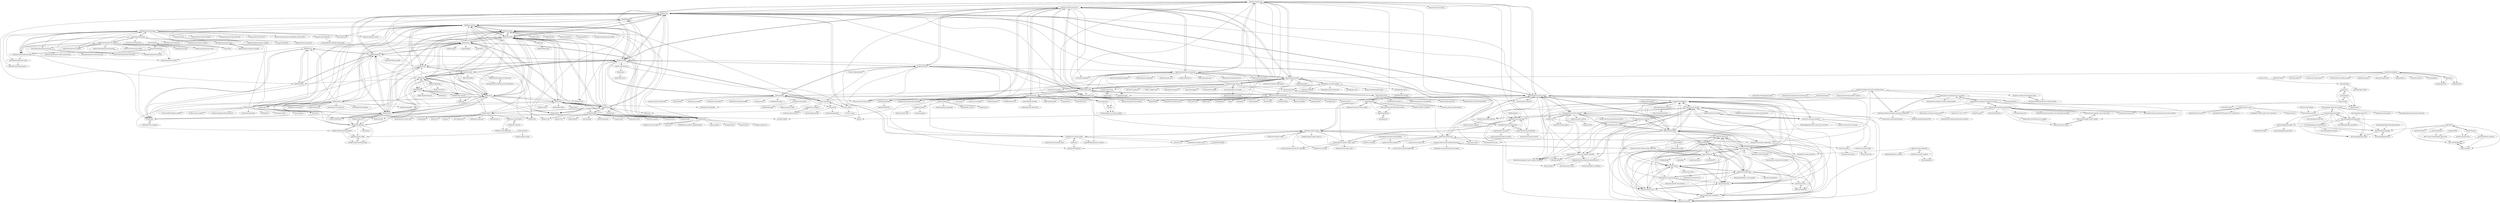 digraph G {
"apache/cassandra-ccm" -> "apache/cassandra-java-driver"
"apache/cassandra-ccm" -> "Netflix/Priam"
"apache/cassandra-ccm" -> "thelastpickle/cassandra-reaper"
"apache/cassandra-ccm" -> "apache/cassandra-spark-connector"
"apache/cassandra-ccm" -> "Netflix/astyanax"
"apache/cassandra-ccm" -> "brianmhess/cassandra-loader"
"apache/cassandra-ccm" -> "datastax/python-driver"
"apache/cassandra-ccm" -> "tolbertam/sstable-tools"
"apache/cassandra-ccm" -> "JeremyGrosser/tablesnap"
"apache/cassandra-ccm" -> "killrweather/killrweather" ["e"=1]
"apache/cassandra-ccm" -> "filodb/FiloDB" ["e"=1]
"apache/cassandra-ccm" -> "jsevellec/cassandra-unit"
"apache/cassandra-ccm" -> "gianlucaborello/cassandradump"
"apache/cassandra-ccm" -> "Anant/awesome-cassandra" ["e"=1]
"apache/cassandra-ccm" -> "scassandra/scassandra-server"
"Netflix/genie" -> "Netflix/metacat" ["e"=1]
"Netflix/genie" -> "Netflix/inviso"
"Netflix/genie" -> "Netflix/aegisthus"
"Netflix/genie" -> "Netflix/Lipstick"
"Netflix/genie" -> "Netflix/archaius"
"Netflix/genie" -> "Netflix/suro"
"Netflix/genie" -> "Netflix/Priam"
"Netflix/genie" -> "Netflix/atlas"
"Netflix/genie" -> "Netflix/EVCache"
"Netflix/genie" -> "Netflix/spectator"
"Netflix/genie" -> "Netflix/iceberg" ["e"=1]
"Netflix/genie" -> "Netflix/hollow"
"Netflix/genie" -> "Netflix/governator"
"Netflix/genie" -> "apache/gobblin" ["e"=1]
"Netflix/genie" -> "apache/drill" ["e"=1]
"ToastShaman/dropwizard-auth-jwt" -> "remmelt/dropwizard-oauth2-provider"
"ToastShaman/dropwizard-auth-jwt" -> "LivePersonInc/dropwizard-websockets"
"ToastShaman/dropwizard-auth-jwt" -> "dhatim/dropwizard-jwt-cookie-authentication"
"Netflix/dynomite" -> "twitter/twemproxy" ["e"=1]
"Netflix/dynomite" -> "Netflix/EVCache"
"Netflix/dynomite" -> "yinqiwen/ardb" ["e"=1]
"Netflix/dynomite" -> "Netflix/dyno"
"Netflix/dynomite" -> "facebook/mcrouter" ["e"=1]
"Netflix/dynomite" -> "Netflix/archaius"
"Netflix/dynomite" -> "Netflix/dyno-queues"
"Netflix/dynomite" -> "soundcloud/roshi" ["e"=1]
"Netflix/dynomite" -> "ledisdb/ledisdb" ["e"=1]
"Netflix/dynomite" -> "Netflix/vector" ["e"=1]
"Netflix/dynomite" -> "eleme/corvus" ["e"=1]
"Netflix/dynomite" -> "Netflix/atlas"
"Netflix/dynomite" -> "linkerd/linkerd" ["e"=1]
"Netflix/dynomite" -> "antirez/disque" ["e"=1]
"Netflix/dynomite" -> "scylladb/scylladb" ["e"=1]
"Impetus/kundera" -> "Netflix/astyanax"
"Impetus/kundera" -> "apache/cassandra-java-driver"
"Impetus/kundera" -> "hector-client/hector"
"Impetus/kundera" -> "doanduyhai/Achilles"
"Impetus/kundera" -> "tjake/Solandra"
"Impetus/kundera" -> "jsevellec/cassandra-unit"
"Impetus/kundera" -> "spring-projects/spring-data-cassandra" ["e"=1]
"Impetus/kundera" -> "s7/scale7-pelops"
"Impetus/kundera" -> "strapdata/elassandra"
"Impetus/kundera" -> "apache/cassandra-spark-connector"
"Impetus/kundera" -> "Stratio/cassandra-lucene-index" ["e"=1]
"Impetus/kundera" -> "Huawei-Hadoop/hindex" ["e"=1]
"sebgiroux/Cassandra-Cluster-Admin" -> "thobbs/phpcassa"
"sebgiroux/Cassandra-Cluster-Admin" -> "skeletor"
"rax-maas/blueflood" -> "kairosdb/kairosdb"
"rax-maas/blueflood" -> "square/metrics"
"federecio/dropwizard-swagger" -> "smoketurner/dropwizard-swagger"
"federecio/dropwizard-swagger" -> "HubSpot/dropwizard-guice"
"Netflix/mantis" -> "Netflix/spectator"
"Netflix/mantis" -> "Netflix/hollow"
"Netflix/mantis" -> "Netflix/EVCache"
"Netflix/mantis" -> "Netflix/atlas"
"Netflix/mantis" -> "Netflix/genie"
"Netflix/mantis" -> "Netflix/metacat" ["e"=1]
"Netflix/mantis" -> "Netflix/Priam"
"Netflix/mantis" -> "Netflix/dgs-framework" ["e"=1]
"Netflix/mantis" -> "Netflix/mantis-ui"
"Netflix/mantis" -> "spotify/scio" ["e"=1]
"Netflix/mantis" -> "m3db/m3" ["e"=1]
"Netflix/mantis" -> "uber/uReplicator" ["e"=1]
"Netflix/mantis" -> "Netflix/titus-control-plane"
"Netflix/mantis" -> "spotify/big-data-rosetta-code" ["e"=1]
"Netflix/mantis" -> "apache/pinot" ["e"=1]
"square/kochiku" -> "square/kochiku-worker"
"square/kochiku" -> "square/p2"
"yammer/tenacity" -> "yammer/breakerbox"
"yammer/tenacity" -> "chbatey/dropwizard-hystrix"
"yammer/tenacity" -> "chbatey/integration-points-example"
"Netflix/aegisthus" -> "Netflix/inviso"
"Netflix/aegisthus" -> "Netflix/Lipstick"
"Netflix/aegisthus" -> "Netflix/Priam"
"Netflix/aegisthus" -> "Netflix/karyon"
"Netflix/aegisthus" -> "Netflix/astyanax"
"Netflix/aegisthus" -> "fullcontact/hadoop-sstable"
"Netflix/aegisthus" -> "Netflix/dyno"
"Netflix/aegisthus" -> "Netflix/genie"
"datastax/cpp-driver" -> "datastax/php-driver"
"ntk148v/lets-go" -> "ntk148v/awesome-stars"
"ntk148v/lets-go" -> "ntk148v/til"
"ntk148v/lets-go" -> "vCloud-DFTBA/san_exporter"
"BrianGallew/cassandra_range_repair" -> "BrianGallew/cassandra_tools"
"BrianGallew/cassandra_range_repair" -> "pauloricardomg/cassandra-list-subranges"
"BrianGallew/cassandra_range_repair" -> "JeremyGrosser/tablesnap"
"BrianGallew/cassandra_range_repair" -> "ckalantzis/cassTickler"
"zznate/cassandra-tutorial" -> "zznate/hector-examples"
"square/shuttle" -> "square/kochiku"
"tbarbugli/cassandra_snapshotter" -> "JeremyGrosser/tablesnap"
"tbarbugli/cassandra_snapshotter" -> "lekane/ansible-cassandra"
"tbarbugli/cassandra_snapshotter" -> "Netflix/Priam"
"tbarbugli/cassandra_snapshotter" -> "gianlucaborello/cassandradump"
"tbarbugli/cassandra_snapshotter" -> "spotify/cassandra-reaper"
"Netflix-Skunkworks/hystrix-dashboard" -> "kennedyoliveira/standalone-hystrix-dashboard"
"datastax/python-driver" -> "r4fek/django-cassandra-engine"
"datastax/python-driver" -> "apache/cassandra-java-driver"
"datastax/python-driver" -> "apache/cassandra-spark-connector"
"datastax/python-driver" -> "apache/cassandra-ccm"
"datastax/python-driver" -> "apache/cassandra-gocql-driver"
"datastax/python-driver" -> "Netflix/Priam"
"datastax/python-driver" -> "dpkp/kafka-python" ["e"=1]
"datastax/python-driver" -> "datastax/nodejs-driver"
"datastax/python-driver" -> "apache/cassandra" ["e"=1]
"datastax/python-driver" -> "strapdata/elassandra"
"datastax/python-driver" -> "thelastpickle/cassandra-reaper"
"datastax/python-driver" -> "TargetHolding/pyspark-cassandra"
"datastax/python-driver" -> "datastax/cpp-driver"
"datastax/python-driver" -> "confluentinc/confluent-kafka-python" ["e"=1]
"datastax/python-driver" -> "cqlengine/cqlengine"
"knowm/Sundial" -> "knowm/dropwizard-sundial"
"knowm/Sundial" -> "Coreoz/Wisp"
"knowm/Sundial" -> "knowm/XDropWizard"
"ntk148v/til" -> "ntk148v/lets-go"
"ntk148v/til" -> "vCloud-DFTBA/faythe"
"ntk148v/til" -> "ntk148v/prompose"
"ntk148v/til" -> "hocchudong/thuoclaoping"
"ntk148v/til" -> "ntk148v/awesome-stars"
"ntk148v/til" -> "datle1/autopass"
"ntk148v/til" -> "ntk148v/ansitheus"
"criteo/cassandra_exporter" -> "thelastpickle/cassandra-reaper"
"criteo/cassandra_exporter" -> "instaclustr/cassandra-exporter"
"kallaspriit/Cassandra-PHP-Client-Library" -> "thobbs/phpcassa"
"kallaspriit/Cassandra-PHP-Client-Library" -> "mjpearson/Pandra"
"pystorm/streamparse" -> "Parsely/pykafka" ["e"=1]
"pystorm/streamparse" -> "pystorm/pystorm"
"pystorm/streamparse" -> "Yelp/pyleus"
"pystorm/streamparse" -> "AirSage/Petrel"
"pystorm/streamparse" -> "Eyepea/API-Hour" ["e"=1]
"pystorm/streamparse" -> "tensorflow/skflow" ["e"=1]
"pystorm/streamparse" -> "istresearch/scrapy-cluster" ["e"=1]
"pystorm/streamparse" -> "wintoncode/winton-kafka-streams"
"pystorm/streamparse" -> "rabbitmq/internals" ["e"=1]
"pystorm/streamparse" -> "lensacom/sparkit-learn" ["e"=1]
"pystorm/streamparse" -> "datastax/python-driver"
"pystorm/streamparse" -> "robinhood/faust" ["e"=1]
"pystorm/streamparse" -> "wrobstory/vincent" ["e"=1]
"instaclustr/cassandra-ldap" -> "instaclustr/icarus"
"instaclustr/cassandra-exporter" -> "zegelin/cassandra-exporter"
"instaclustr/cassandra-exporter" -> "Ericsson/ecaudit" ["e"=1]
"Orange-OpenSource/casskop" -> "datastax/cass-operator"
"Orange-OpenSource/casskop" -> "instaclustr/cassandra-operator"
"Orange-OpenSource/casskop" -> "instaclustr/cassandra-exporter"
"instaclustr/cassandra-operator" -> "instaclustr/esop"
"instaclustr/cassandra-operator" -> "Orange-OpenSource/casskop"
"instaclustr/cassandra-operator" -> "datastax/cass-operator"
"instaclustr/cassandra-operator" -> "instaclustr/cassandra-ldap"
"instaclustr/cassandra-operator" -> "instaclustr/cassandra-ttl-remover"
"instaclustr/cassandra-operator" -> "MySocialApp/kubernetes-helm-chart-cassandra"
"instaclustr/cassandra-operator" -> "thelastpickle/cassandra-reaper"
"hocchudong/ghichep-prometheus-v2" -> "hocchudong/ghichep-grafana"
"hocchudong/ghichep-prometheus-v2" -> "hocchudong/ghichep-ELK"
"hocchudong/ghichep-prometheus-v2" -> "hocchudong/ghichep-python"
"hocchudong/thuoclaoping" -> "hocchudong/ghichep-ELK"
"hocchudong/thuoclaoping" -> "hocchudong/ghichep-python"
"scylladb/python-driver" -> "scylladb/scylla-manager" ["e"=1]
"JeremyGrosser/tablesnap" -> "tbarbugli/cassandra_snapshotter"
"JeremyGrosser/tablesnap" -> "BrianGallew/cassandra_range_repair"
"JeremyGrosser/tablesnap" -> "lekane/ansible-cassandra"
"jeromatron/pygmalion" -> "skeletor"
"riptano/brisk" -> "jeromatron/pygmalion"
"riptano/brisk" -> "cloudian/logprocessing" ["e"=1]
"aspyker/acmeair-netflix" -> "Netflix-Skunkworks/zerotocloud"
"Netflix/Lipstick" -> "Netflix/inviso"
"Netflix/Lipstick" -> "Netflix/aegisthus"
"Netflix/Lipstick" -> "Netflix/dyno"
"datle1/autopass" -> "vCloud-DFTBA/faythe"
"comeara/pillar" -> "inoio/sbt-pillar-plugin"
"comeara/pillar" -> "Contrast-Security-OSS/cassandra-migration"
"Netflix/titus-executor" -> "Netflix/titus-control-plane"
"Netflix/titus-executor" -> "Netflix/titus-api-definitions"
"dropwizard/dropwizard-elasticsearch" -> "dropwizard/dropwizard-java8"
"instaclustr/esop" -> "instaclustr/instarepair"
"instaclustr/esop" -> "instaclustr/icarus"
"spotify/cstar" -> "thelastpickle/cassandra-reaper"
"spotify/cstar" -> "thelastpickle/cassandra-medusa"
"spotify/cstar" -> "thelastpickle/tlp-stress"
"spotify/cstar" -> "spotify/cassandra-medusa"
"spotify/cstar" -> "instaclustr/cassandra-sstable-tools"
"Netflix/dyno" -> "Netflix/dynomite-manager"
"Netflix/dyno" -> "Netflix/inviso"
"Netflix/titus-control-plane" -> "Netflix/titus-executor"
"Netflix/titus-control-plane" -> "Netflix/titus-api-definitions"
"apache/cassandra-sidecar" -> "ngcc/ngcc2019"
"hocchudong/ghichep-kinhnghiemcuoihoi" -> "hocchudong/thuoclaoping"
"vCloud-DFTBA/faythe" -> "datle1/autopass"
"acmeair/acmeair" -> "acmeair/acmeair-nodejs"
"acmeair/acmeair" -> "aspyker/acmeair-netflix"
"Shimi/cascal" -> "shorrockin/cascal"
"ntk148v/prompose" -> "vCloud-DFTBA/faythe"
"ntk148v/prompose" -> "HPCC-Cloud-Computing/hpcc-know-how"
"huluwaservice/webapp" -> "luyencode/cpp-solutions"
"Netflix/atlas" -> "Netflix/vector" ["e"=1]
"Netflix/atlas" -> "Netflix/spectator"
"Netflix/atlas" -> "facebookarchive/beringei" ["e"=1]
"Netflix/atlas" -> "Netflix/archaius"
"Netflix/atlas" -> "Netflix/EVCache"
"Netflix/atlas" -> "Netflix/genie"
"Netflix/atlas" -> "Netflix/dynomite"
"Netflix/atlas" -> "Netflix/servo"
"Netflix/atlas" -> "Netflix/edda"
"Netflix/atlas" -> "Netflix/ribbon" ["e"=1]
"Netflix/atlas" -> "spinnaker/spinnaker" ["e"=1]
"Netflix/atlas" -> "Netflix/vizceral" ["e"=1]
"Netflix/atlas" -> "akka/alpakka-kafka" ["e"=1]
"Netflix/atlas" -> "Netflix/hollow"
"Netflix/atlas" -> "typelevel/fs2" ["e"=1]
"Netflix/servo" -> "Netflix/spectator"
"Netflix/servo" -> "Netflix/archaius"
"Netflix/servo" -> "Netflix/governator"
"Netflix/servo" -> "Netflix/blitz4j"
"Netflix/servo" -> "Netflix/astyanax"
"Netflix/servo" -> "cfregly/fluxcapacitor"
"Netflix/servo" -> "Netflix/karyon"
"Netflix/servo" -> "Netflix/curator" ["e"=1]
"Netflix/servo" -> "Netflix/suro"
"Netflix/servo" -> "Netflix/Turbine"
"Netflix/servo" -> "Netflix/ribbon" ["e"=1]
"Netflix/servo" -> "ReactiveX/RxNetty" ["e"=1]
"Netflix/servo" -> "Netflix/asgard"
"Netflix/servo" -> "Netflix/vector" ["e"=1]
"Netflix/servo" -> "Netflix/atlas"
"Netflix/Prana" -> "Netflix/karyon"
"Netflix/Prana" -> "Netflix/governator"
"Netflix/Prana" -> "Netflix/Fenzo" ["e"=1]
"Netflix/Prana" -> "Netflix/archaius"
"Netflix/Prana" -> "Netflix/aegisthus"
"Netflix/Prana" -> "Netflix/dyno"
"Netflix/Prana" -> "Netflix/Turbine"
"datastaxdevs/workshop-intro-to-cassandra" -> "DataStax-Academy/workshop-cassandra-certification"
"datastaxdevs/workshop-intro-to-cassandra" -> "datastaxdevs/workshop-introduction-to-nosql"
"datastaxdevs/workshop-intro-to-cassandra" -> "datastaxdevs/bootcamp-fullstack-apps-with-cassandra"
"datastaxdevs/workshop-intro-to-cassandra" -> "datastaxdevs/workshop-storage-attached-indexes"
"Netflix-Skunkworks/zerotodocker" -> "Netflix-Skunkworks/zerotocloud"
"Netflix-Skunkworks/zerotodocker" -> "cfregly/fluxcapacitor"
"Netflix-Skunkworks/zerotodocker" -> "aspyker/acmeair-netflix"
"thelastpickle/cassandra-medusa" -> "thelastpickle/cassandra-reaper"
"thelastpickle/cassandra-medusa" -> "datastax/metric-collector-for-apache-cassandra"
"thelastpickle/cassandra-medusa" -> "spotify/cstar"
"thelastpickle/cassandra-medusa" -> "k8ssandra/k8ssandra-operator"
"thelastpickle/cassandra-medusa" -> "spotify/cassandra-medusa"
"thelastpickle/cassandra-medusa" -> "datastax/cass-operator"
"thelastpickle/cassandra-medusa" -> "k8ssandra/k8ssandra"
"thelastpickle/cassandra-medusa" -> "k8ssandra/management-api-for-apache-cassandra"
"thelastpickle/cassandra-medusa" -> "instaclustr/cassandra-exporter"
"thelastpickle/cassandra-medusa" -> "apache/cassandra-sidecar"
"thelastpickle/cassandra-medusa" -> "nosqlbench/nosqlbench"
"thelastpickle/cassandra-medusa" -> "ansible-collections/community.cassandra"
"thelastpickle/cassandra-medusa" -> "instaclustr/cassandra-operator"
"thelastpickle/cassandra-medusa" -> "JeremyGrosser/tablesnap"
"thelastpickle/cassandra-medusa" -> "k8ssandra/cass-operator"
"apache/cassandra-spark-connector" -> "apache/cassandra-java-driver"
"apache/cassandra-spark-connector" -> "spark-jobserver/spark-jobserver" ["e"=1]
"apache/cassandra-spark-connector" -> "killrweather/killrweather" ["e"=1]
"apache/cassandra-spark-connector" -> "datastax/python-driver"
"apache/cassandra-spark-connector" -> "filodb/FiloDB" ["e"=1]
"apache/cassandra-spark-connector" -> "apache/cassandra-ccm"
"apache/cassandra-spark-connector" -> "apache/cassandra" ["e"=1]
"apache/cassandra-spark-connector" -> "spark-notebook/spark-notebook" ["e"=1]
"apache/cassandra-spark-connector" -> "holdenk/spark-testing-base" ["e"=1]
"apache/cassandra-spark-connector" -> "outworkers/phantom" ["e"=1]
"apache/cassandra-spark-connector" -> "databricks/spark-avro" ["e"=1]
"apache/cassandra-spark-connector" -> "strapdata/elassandra"
"apache/cassandra-spark-connector" -> "databricks/spark-csv" ["e"=1]
"apache/cassandra-spark-connector" -> "Stratio/cassandra-lucene-index" ["e"=1]
"apache/cassandra-spark-connector" -> "RedisLabs/spark-redis" ["e"=1]
"jsevellec/cassandra-unit" -> "jsevellec/cassandra-unit-examples"
"jsevellec/cassandra-unit" -> "scassandra/scassandra-server"
"jsevellec/cassandra-unit" -> "spring-projects/spring-data-cassandra" ["e"=1]
"jsevellec/cassandra-unit" -> "apache/cassandra-java-driver"
"jsevellec/cassandra-unit" -> "gatling-cql/GatlingCql"
"jsevellec/cassandra-unit" -> "doanduyhai/Achilles"
"jsevellec/cassandra-unit" -> "tolbertam/sstable-tools"
"jsevellec/cassandra-unit" -> "apache/cassandra-spark-connector"
"jsevellec/cassandra-unit" -> "criteo/cassandra_exporter"
"HadesArchitect/GrafanaCassandraDatasource" -> "datastax/starlight-for-rabbitmq" ["e"=1]
"HadesArchitect/GrafanaCassandraDatasource" -> "datastax/reactive-pulsar" ["e"=1]
"HadesArchitect/GrafanaCassandraDatasource" -> "datastax/metric-collector-for-apache-cassandra"
"HadesArchitect/GrafanaCassandraDatasource" -> "datastax/fallout"
"datastax/nodejs-driver" -> "masumsoft/express-cassandra"
"datastax/nodejs-driver" -> "apache/cassandra-spark-connector"
"datastax/nodejs-driver" -> "apache/cassandra-java-driver"
"datastax/nodejs-driver" -> "datastax/python-driver"
"datastax/nodejs-driver" -> "kiril-me/cassandrom"
"datastax/nodejs-driver" -> "SOHU-Co/kafka-node" ["e"=1]
"datastax/nodejs-driver" -> "3logic/apollo-cassandra"
"datastax/nodejs-driver" -> "datastax/php-driver"
"datastax/nodejs-driver" -> "strapdata/elassandra"
"datastax/nodejs-driver" -> "apache/cassandra-gocql-driver"
"datastax/nodejs-driver" -> "amqp-node/amqplib" ["e"=1]
"datastax/nodejs-driver" -> "Blizzard/node-rdkafka" ["e"=1]
"datastax/nodejs-driver" -> "datastax/ruby-driver"
"datastax/nodejs-driver" -> "datastax/cpp-driver"
"datastax/nodejs-driver" -> "apache/cassandra-ccm"
"twissandra/twissandra" -> "r4fek/django-cassandra-engine"
"twissandra/twissandra" -> "pycassa/pycassa"
"twissandra/twissandra" -> "lazyboy"
"twissandra/twissandra" -> "vaterlaus/django_cassandra_backend"
"twissandra/twissandra" -> "tjake/Solandra"
"dunghm98/web-for-crush" -> "zukahai/confess-crush"
"hocchudong/git-github-for-sysadmin" -> "hocchudong/ghichep-docker"
"hocchudong/git-github-for-sysadmin" -> "hocchudong/ghichep-kubernetes"
"hocchudong/git-github-for-sysadmin" -> "luyencode/cpp-solutions"
"hocchudong/git-github-for-sysadmin" -> "nhanhoadocs/thuctapsinh"
"hocchudong/git-github-for-sysadmin" -> "tmsanghoclaptrinh/tmsang-hoc-thuat-toan" ["e"=1]
"Netflix/spectator" -> "Netflix/servo"
"Netflix/spectator" -> "Netflix/governator"
"Netflix/spectator" -> "Netflix/atlas"
"Netflix/spectator" -> "Netflix/archaius"
"Netflix/spectator" -> "Netflix/Priam"
"Netflix/spectator" -> "Netflix/hollow"
"Netflix/spectator" -> "Netflix/Fenzo" ["e"=1]
"Netflix/spectator" -> "Netflix/Raigad"
"Netflix/spectator" -> "Netflix/dyno"
"Netflix/spectator" -> "Netflix/iep"
"Netflix/spectator" -> "Netflix/EVCache"
"Netflix/spectator" -> "Netflix/aegisthus"
"Netflix/spectator" -> "Netflix/msl"
"Netflix/spectator" -> "Netflix/genie"
"Netflix/spectator" -> "Netflix/Prana"
"Netflix/Priam" -> "Netflix/astyanax"
"Netflix/Priam" -> "thelastpickle/cassandra-reaper"
"Netflix/Priam" -> "tbarbugli/cassandra_snapshotter"
"Netflix/Priam" -> "Netflix/Raigad"
"Netflix/Priam" -> "apache/cassandra-ccm"
"Netflix/Priam" -> "Netflix/aegisthus"
"Netflix/Priam" -> "JeremyGrosser/tablesnap"
"Netflix/Priam" -> "Netflix/spectator"
"Netflix/Priam" -> "brianmhess/cassandra-loader"
"Netflix/Priam" -> "Netflix/edda"
"Netflix/Priam" -> "Netflix/dyno"
"Netflix/Priam" -> "spotify/cassandra-reaper"
"Netflix/Priam" -> "thelastpickle/cassandra-medusa"
"Netflix/Priam" -> "Netflix/EVCache"
"Netflix/Priam" -> "Netflix/archaius"
"datastax/metric-collector-for-apache-cassandra" -> "k8ssandra/management-api-for-apache-cassandra"
"datastax/metric-collector-for-apache-cassandra" -> "datastax/fallout"
"datastax/metric-collector-for-apache-cassandra" -> "thelastpickle/cassandra-medusa"
"datastax/metric-collector-for-apache-cassandra" -> "datastax/cass-operator"
"datastax/metric-collector-for-apache-cassandra" -> "HadesArchitect/GrafanaCassandraDatasource"
"datastax/metric-collector-for-apache-cassandra" -> "datastax/dsbulk"
"stargate/stargate" -> "k8ssandra/k8ssandra"
"stargate/stargate" -> "kaskada-ai/kaskada"
"stargate/stargate" -> "datastax/cql-proxy"
"stargate/stargate" -> "datastax-labs/astra-cli"
"stargate/stargate" -> "CassioML/cassio"
"stargate/stargate" -> "datastax/zdm-proxy"
"stargate/stargate" -> "nosqlbench/nosqlbench"
"stargate/stargate" -> "LangStream/langstream"
"stargate/stargate" -> "datastax/cass-operator"
"stargate/stargate" -> "datastax/zdm-proxy-automation"
"stargate/stargate" -> "datastax/jvector"
"stargate/stargate" -> "datastax/ragstack-ai"
"stargate/stargate" -> "thelastpickle/cassandra-reaper"
"stargate/stargate" -> "datastax/cassandra-data-apis"
"stargate/stargate" -> "datastax/metric-collector-for-apache-cassandra"
"Netflix-Skunkworks/zerotocloud" -> "aspyker/acmeair-netflix"
"xvik/dropwizard-guicey" -> "HubSpot/dropwizard-guice"
"xvik/dropwizard-guicey" -> "HubSpot/dropwizard-guicier"
"xvik/dropwizard-guicey" -> "smoketurner/dropwizard-swagger"
"xvik/dropwizard-guicey" -> "dropwizard-jobs/dropwizard-jobs"
"xvik/dropwizard-guicey" -> "xvik/dropwizard-guicey-ext"
"xvik/dropwizard-guicey" -> "stve/awesome-dropwizard"
"xvik/dropwizard-guicey" -> "xvik/dropwizard-guicey-examples"
"DataStax-Academy/cassandra-workshop-series" -> "DataStax-Academy/workshop-cassandra-certification"
"DataStax-Academy/cassandra-workshop-series" -> "DataStax-Academy/old-workshop-online"
"DataStax-Academy/cassandra-workshop-series" -> "DataStax-Academy/kubernetes-workshop-online"
"DataStax-Academy/cassandra-workshop-series" -> "datastaxdevs/learningpath-docker"
"DataStax-Academy/cassandra-workshop-series" -> "datastaxdevs/workshop-microservices-java"
"DataStax-Academy/cassandra-workshop-series" -> "datastaxdevs/workshop-intro-to-cassandra"
"DataStax-Academy/cassandra-workshop-series" -> "nosqlbench/nosqlbench"
"DataStax-Academy/cassandra-workshop-series" -> "datastax/graph-book"
"DataStax-Academy/cassandra-workshop-series" -> "spring-petclinic/spring-petclinic-reactive" ["e"=1]
"DataStax-Academy/cassandra-workshop-series" -> "k8ssandra/k8ssandra"
"DataStax-Academy/kubernetes-workshop-online" -> "DataStax-Academy/old-workshop-online"
"r4fek/django-cassandra-engine" -> "datastax/python-driver"
"r4fek/django-cassandra-engine" -> "twissandra/twissandra"
"r4fek/django-cassandra-engine" -> "cqlengine/cqlengine"
"r4fek/django-cassandra-engine" -> "r4fek/django-scylla"
"r4fek/django-cassandra-engine" -> "django-nonrel/mongodb-engine" ["e"=1]
"r4fek/django-cassandra-engine" -> "fengsp/django-grpc-framework" ["e"=1]
"r4fek/django-cassandra-engine" -> "scylladb/python-driver"
"spotify/cassandra-reaper" -> "thelastpickle/cassandra-reaper"
"spotify/cassandra-reaper" -> "tolbertam/sstable-tools"
"spotify/cassandra-reaper" -> "spotify/cassandra-opstools"
"spotify/cassandra-reaper" -> "chrusty/ctop"
"spotify/cassandra-reaper" -> "spodkowinski/cassandra-reaper-ui"
"spotify/cassandra-reaper" -> "BrianGallew/cassandra_range_repair"
"spotify/cassandra-reaper" -> "ckalantzis/cassTickler"
"spotify/cassandra-reaper" -> "instaclustr/cassandra-sstable-tools"
"spotify/cassandra-reaper" -> "brianmhess/cassandra-count"
"spotify/cassandra-reaper" -> "brianmhess/cassandra-loader"
"spotify/cassandra-reaper" -> "smartcat-labs/cassandra-diagnostics"
"spotify/cassandra-reaper" -> "pauloricardomg/cassandra-list-subranges"
"spotify/cassandra-reaper" -> "Knewton/cassandra-toolbox"
"duoshuo/php-cassandra" -> "evseevnn-zz/php-cassandra-binary"
"Yelp/pyleus" -> "pystorm/pystorm"
"Yelp/pyleus" -> "pystorm/streamparse"
"Yelp/pyleus" -> "AirSage/Petrel"
"Netflix/astyanax" -> "Netflix/Priam"
"Netflix/astyanax" -> "apache/cassandra-java-driver"
"Netflix/astyanax" -> "hector-client/hector"
"Netflix/astyanax" -> "Netflix/aegisthus"
"Netflix/astyanax" -> "Netflix/servo"
"Netflix/astyanax" -> "Netflix/curator" ["e"=1]
"Netflix/astyanax" -> "apache/cassandra-ccm"
"Netflix/astyanax" -> "Impetus/kundera"
"Netflix/astyanax" -> "Netflix/karyon"
"Netflix/astyanax" -> "tjake/Solandra"
"Netflix/astyanax" -> "Netflix/suro"
"Netflix/astyanax" -> "Netflix/Prana"
"Netflix/astyanax" -> "Netflix/Raigad"
"Netflix/astyanax" -> "Netflix/governator"
"Netflix/astyanax" -> "twitter-archive/cassie"
"datastax/cass-operator" -> "k8ssandra/k8ssandra"
"datastax/cass-operator" -> "Orange-OpenSource/casskop"
"datastax/cass-operator" -> "instaclustr/cassandra-operator"
"datastax/cass-operator" -> "datastax/metric-collector-for-apache-cassandra"
"datastax/cass-operator" -> "k8ssandra/cass-operator"
"datastax/cass-operator" -> "k8ssandra/management-api-for-apache-cassandra"
"datastax/cass-operator" -> "thelastpickle/cassandra-medusa"
"datastax/cass-operator" -> "nosqlbench/nosqlbench"
"datastax/cass-operator" -> "stargate/stargate"
"datastax/cass-operator" -> "datastaxdevs/workshop-k8ssandra"
"datastax/cass-operator" -> "DataStax-Examples/spring-k8s-cassandra-microservices" ["e"=1]
"datastax/cass-operator" -> "datastax/zdm-proxy"
"datastax/cass-operator" -> "datastax/cql-proxy"
"datastax/graph-book" -> "nosqlbench/nosqlbench"
"Netflix/msl" -> "Netflix/spectator"
"Netflix/msl" -> "Netflix/NfWebCrypto"
"benjamin-bader/droptools" -> "reines/dropwizard-debpkg-maven-plugin"
"DataStax-Academy/old-workshop-online" -> "DataStax-Academy/kubernetes-workshop-online"
"nosqlbench/nosqlbench" -> "datastax/fallout"
"nosqlbench/nosqlbench" -> "datastax/diagnostic-collection"
"nosqlbench/nosqlbench" -> "datastax/metric-collector-for-apache-cassandra"
"nosqlbench/nosqlbench" -> "CassioML/cassio"
"nosqlbench/nosqlbench" -> "datastax/zdm-proxy"
"nosqlbench/nosqlbench" -> "datastax-labs/astra-cli"
"nosqlbench/nosqlbench" -> "datastax/dsbulk"
"nosqlbench/nosqlbench" -> "datastax/cql-proxy"
"nosqlbench/nosqlbench" -> "kaskada-ai/kaskada"
"nosqlbench/nosqlbench" -> "thelastpickle/cassandra-reaper"
"nosqlbench/nosqlbench" -> "stargate/stargate"
"nosqlbench/nosqlbench" -> "datastax/cass-operator"
"nosqlbench/nosqlbench" -> "datastax/zdm-proxy-automation"
"Netflix/Raigad" -> "Netflix/Priam"
"Netflix/Raigad" -> "Netflix/governator"
"datastax/diagnostic-collection" -> "datastax-labs/Montecristo"
"mnogu/gatling-kafka" -> "gatling-cql/GatlingCql"
"square/squalor" -> "square/p2"
"square/squalor" -> "square/metrics"
"square/squalor" -> "square/inspect"
"square/p2" -> "square/metrics"
"square/p2" -> "square/squalor"
"lazyboy" -> "vaterlaus/django_cassandra_backend"
"vCloud-DFTBA/faythe" -> "vCloud-DFTBA/faythe"
"cassandra-rb/cassandra" -> "NZKoz/cassandra_object"
"cassandra-rb/cassandra" -> "igrigorik/libsnappy"
"datastax/ruby-driver" -> "cequel/cequel"
"Netflix/inviso" -> "Netflix/Lipstick"
"Netflix/inviso" -> "Netflix/aegisthus"
"Netflix/inviso" -> "Netflix/dyno"
"datastax/cassandra-data-apis" -> "datastax/go-cassandra-native-protocol"
"Netflix/nf-data-explorer" -> "datastax/cass-operator"
"Netflix/nf-data-explorer" -> "HadesArchitect/GrafanaCassandraDatasource"
"gianlucaborello/cassandradump" -> "tbarbugli/cassandra_snapshotter"
"gianlucaborello/cassandradump" -> "JeremyGrosser/tablesnap"
"gianlucaborello/cassandradump" -> "masumsoft/cassandra-exporter"
"namndwebdev/tang-crush" -> "datastaxdevs/workshop-graphql-netflix"
"tjake/Solandra" -> "hector-client/hector"
"tjake/Solandra" -> "riptano/brisk"
"tjake/Solandra" -> "pycassa/pycassa"
"tjake/Solandra" -> "Stratio/cassandra-lucene-index" ["e"=1]
"tjake/Solandra" -> "suguru/cassandra-webconsole"
"tjake/Solandra" -> "Netflix/astyanax"
"tjake/Solandra" -> "cloudera/flume" ["e"=1]
"tjake/Solandra" -> "cassandra-rb/cassandra"
"tjake/Solandra" -> "nathanmarz/cascalog" ["e"=1]
"tjake/Solandra" -> "infochimps-labs/ironfan" ["e"=1]
"tjake/Solandra" -> "LinkedInAttic/indextank-engine" ["e"=1]
"tjake/Solandra" -> "cloudera/crunch" ["e"=1]
"tjake/Solandra" -> "LinkedInAttic/sensei" ["e"=1]
"tjake/Solandra" -> "Impetus/kundera"
"datastaxdevs/workshop-graphql-netflix" -> "datastaxdevs/appdev-week1-todolist"
"datastaxdevs/workshop-graphql-netflix" -> "datastaxdevs/workshop-intro-to-cassandra"
"datastaxdevs/workshop-graphql-netflix" -> "datastaxdevs/react-basics"
"datastaxdevs/workshop-graphql-netflix" -> "datastaxdevs/workshop-introduction-to-nosql"
"datastaxdevs/workshop-graphql-netflix" -> "datastaxdevs/workshop-social-media-tiktok"
"datastaxdevs/workshop-graphql-netflix" -> "fit2cloud/riskscanner" ["e"=1]
"datastaxdevs/workshop-graphql-netflix" -> "datastaxdevs/workshop-intro-to-graphql"
"datastaxdevs/workshop-graphql-netflix" -> "DataStax-Academy/workshop-cassandra-certification"
"datastaxdevs/workshop-graphql-netflix" -> "datastaxdevs/bootcamp-fullstack-apps-with-cassandra"
"datastaxdevs/workshop-graphql-netflix" -> "DataStax-Academy/workshop-crud-with-python-and-node"
"datastaxdevs/workshop-graphql-netflix" -> "datastaxdevs/workshop-spring-reactive"
"datastaxdevs/workshop-graphql-netflix" -> "cube0x0/CVE-2021-1675" ["e"=1]
"datastaxdevs/workshop-graphql-netflix" -> "OpenPPL/ppl.nn" ["e"=1]
"datastaxdevs/workshop-graphql-netflix" -> "namndwebdev/tang-crush"
"datastaxdevs/workshop-graphql-netflix" -> "IntersectMBO/plutus" ["e"=1]
"masumsoft/express-cassandra" -> "datastax/nodejs-driver"
"masumsoft/express-cassandra" -> "ifaim/nestjs-express-cassandra"
"mjpearson/Pandra" -> "hoan/phpcassa"
"vCloud-DFTBA/san_exporter" -> "vCloud-DFTBA/faythe"
"vCloud-DFTBA/san_exporter" -> "datle1/autopass"
"hocchudong/ghichep-docker" -> "hocchudong/ghichep-kubernetes"
"hocchudong/ghichep-docker" -> "hocchudong/ghichep-nginx"
"hocchudong/ghichep-docker" -> "hocchudong/openstack-tools"
"hocchudong/ghichep-docker" -> "hocchudong/thuoclaoping"
"hocchudong/ghichep-docker" -> "hocchudong/ghichep-python"
"hocchudong/ghichep-docker" -> "hocchudong/git-github-for-sysadmin"
"hocchudong/ghichep-docker" -> "hocchudong/ghichep-prometheus-v2"
"hocchudong/ghichep-docker" -> "hocchudong/ghichep-prometheus"
"cequel/cequel" -> "datastax/ruby-driver"
"brianmhess/cassandra-loader" -> "xedin/sasi"
"brianmhess/cassandra-loader" -> "brianmhess/cassandra-count"
"brianmhess/cassandra-loader" -> "spotify/cassandra-reaper"
"brianmhess/cassandra-loader" -> "chrusty/ctop"
"brianmhess/cassandra-loader" -> "datastax/spark-cassandra-stress"
"brianmhess/cassandra-loader" -> "Netflix/Priam"
"brianmhess/cassandra-loader" -> "TargetHolding/pyspark-cassandra"
"datastax-labs/astra-cli" -> "datastax/cql-proxy"
"datastax-labs/astra-cli" -> "kaskada-ai/kaskada"
"datastax-labs/astra-cli" -> "CassioML/cassio"
"datastax-labs/astra-cli" -> "datastax/zdm-proxy-automation"
"datastax-labs/astra-cli" -> "datastax/zdm-proxy"
"datastax/cql-proxy" -> "datastax-labs/astra-cli"
"datastax/cql-proxy" -> "datastax/zdm-proxy-automation"
"datastax/cql-proxy" -> "kaskada-ai/kaskada"
"datastax/cql-proxy" -> "datastax/zdm-proxy"
"datastax/cql-proxy" -> "CassioML/cassio"
"datastaxdevs/workshop-introduction-to-nosql" -> "datastaxdevs/workshop-intro-to-cassandra"
"datastaxdevs/workshop-introduction-to-nosql" -> "datastaxdevs/appdev-week1-todolist"
"datastaxdevs/workshop-introduction-to-nosql" -> "datastaxdevs/workshop-social-media-tiktok"
"datastaxdevs/workshop-introduction-to-nosql" -> "DataStax-Academy/workshop-cassandra-certification"
"datastaxdevs/workshop-introduction-to-nosql" -> "datastaxdevs/workshop-graphql-netflix"
"Contrast-Security-OSS/cassandra-migration" -> "smartcat-labs/cassandra-migration-tool-java"
"Contrast-Security-OSS/cassandra-migration" -> "hhandoko/cassandra-migration"
"hocchudong/ghichep-ELK" -> "hocchudong/thuoclaoping"
"DataStax-Academy/workshop-cassandra-certification" -> "datastaxdevs/workshop-intro-to-cassandra"
"DataStax-Academy/workshop-cassandra-certification" -> "datastaxdevs/workshop-k8ssandra"
"DataStax-Academy/workshop-cassandra-certification" -> "DataStax-Academy/kubecon2020"
"DataStax-Academy/workshop-cassandra-certification" -> "DataStax-Academy/cassandra-workshop-series"
"datastaxdevs/appdev-week1-todolist" -> "datastaxdevs/react-basics"
"datastaxdevs/appdev-week1-todolist" -> "datastaxdevs/workshop-social-media-tiktok"
"datastaxdevs/workshop-spring-reactive" -> "datastaxdevs/workshop-spring-data-cassandra"
"datastax/php-driver" -> "duoshuo/php-cassandra"
"datastax/php-driver" -> "datastax/cpp-driver"
"datastax/php-driver" -> "BedrockStreaming/CassandraBundle"
"datastax/php-driver" -> "evseevnn-zz/php-cassandra-binary"
"datastax/php-driver" -> "thobbs/phpcassa"
"datastax/php-driver" -> "he4rt/scylladb-php-driver" ["e"=1]
"datastax/php-driver" -> "Orange-OpenSource/YACassandraPDO"
"k8ssandra/k8ssandra" -> "stargate/stargate"
"k8ssandra/k8ssandra" -> "datastax/cass-operator"
"k8ssandra/k8ssandra" -> "k8ssandra/k8ssandra-operator"
"k8ssandra/k8ssandra" -> "k8ssandra/cass-operator"
"k8ssandra/k8ssandra" -> "CassioML/cassio"
"k8ssandra/k8ssandra" -> "datastax/zdm-proxy"
"k8ssandra/k8ssandra" -> "thelastpickle/cassandra-medusa"
"k8ssandra/k8ssandra" -> "kaskada-ai/kaskada"
"k8ssandra/k8ssandra" -> "k8ssandra/management-api-for-apache-cassandra"
"k8ssandra/k8ssandra" -> "datastax-labs/astra-cli"
"k8ssandra/k8ssandra" -> "nosqlbench/nosqlbench"
"k8ssandra/k8ssandra" -> "datastax/zdm-proxy-automation"
"k8ssandra/k8ssandra" -> "datastax/cql-proxy"
"k8ssandra/k8ssandra" -> "thelastpickle/cassandra-reaper"
"k8ssandra/k8ssandra" -> "datastax/ragstack-ai"
"michaelklishin/cassandra-chef-cookbook" -> "target/dse-cookbook"
"michaelklishin/cassandra-chef-cookbook" -> "spotify/cassandra-opstools"
"square/inspect" -> "square/squalor"
"square/inspect" -> "square/metrics"
"square/inspect" -> "square/p2"
"square/inspect" -> "square/keywhiz-fs"
"twitter-archive/cassie" -> "Shimi/cascal"
"twitter-archive/cassie" -> "skeletor"
"datastaxdevs/react-basics" -> "datastaxdevs/appdev-week1-todolist"
"k8ssandra/cass-operator" -> "k8ssandra/k8ssandra-operator"
"k8ssandra/cass-operator" -> "k8ssandra/k8ssandra"
"k8ssandra/cass-operator" -> "datastax/cass-operator"
"k8ssandra/cass-operator" -> "k8ssandra/management-api-for-apache-cassandra"
"k8ssandra/cass-operator" -> "datastax/metric-collector-for-apache-cassandra"
"datastaxdevs/workshop-social-media-tiktok" -> "datastaxdevs/appdev-week1-todolist"
"chrusty/ctop" -> "spotify/cassandra-reaper"
"stve/awesome-dropwizard" -> "smoketurner/dropwizard-consul"
"smartcat-labs/cassandra-migration-tool-java" -> "smartcat-labs/cassandra-diagnostics"
"smartcat-labs/cassandra-migration-tool-java" -> "Contrast-Security-OSS/cassandra-migration"
"smartcat-labs/cassandra-migration-tool-java" -> "composable-systems/dropwizard-cassandra"
"k8ssandra/k8ssandra-operator" -> "k8ssandra/cass-operator"
"k8ssandra/k8ssandra-operator" -> "k8ssandra/k8ssandra"
"k8ssandra/k8ssandra-operator" -> "thelastpickle/cassandra-medusa"
"k8ssandra/k8ssandra-operator" -> "k8ssandra/management-api-for-apache-cassandra"
"lekane/ansible-cassandra" -> "andrewrothstein/ansible-cassandra"
"zukahai/confess-crush" -> "dunghm98/web-for-crush"
"zukahai/confess-crush" -> "quocdinhit97/YTB-youtube-2021-totinh-part-2"
"zukahai/confess-crush" -> "quocdinhit97/YTB-youtube-2021-totinh-part-1"
"zukahai/confess-crush" -> "namndwebdev/tang-crush"
"zukahai/confess-crush" -> "luyencode/cpp-solutions"
"zukahai/confess-crush" -> "zukahai/box-love"
"Netflix/archaius" -> "Netflix/ribbon" ["e"=1]
"Netflix/archaius" -> "Netflix/servo"
"Netflix/archaius" -> "Netflix/governator"
"Netflix/archaius" -> "Netflix/Turbine"
"Netflix/archaius" -> "Netflix/eureka" ["e"=1]
"Netflix/archaius" -> "Netflix/zuul" ["e"=1]
"Netflix/archaius" -> "Netflix/karyon"
"Netflix/archaius" -> "Netflix/Hystrix" ["e"=1]
"Netflix/archaius" -> "Netflix/spectator"
"Netflix/archaius" -> "dropwizard/metrics" ["e"=1]
"Netflix/archaius" -> "Netflix/curator" ["e"=1]
"Netflix/archaius" -> "openzipkin/brave" ["e"=1]
"Netflix/archaius" -> "Netflix/Prana"
"Netflix/archaius" -> "cfregly/fluxcapacitor"
"Netflix/archaius" -> "spring-cloud/spring-cloud-netflix" ["e"=1]
"strapdata/elassandra" -> "Stratio/cassandra-lucene-index" ["e"=1]
"strapdata/elassandra" -> "apache/cassandra-spark-connector"
"strapdata/elassandra" -> "thelastpickle/cassandra-reaper"
"strapdata/elassandra" -> "apache/cassandra-java-driver"
"strapdata/elassandra" -> "apache/cassandra-gocql-driver"
"strapdata/elassandra" -> "kairosdb/kairosdb"
"strapdata/elassandra" -> "Netflix/Priam"
"strapdata/elassandra" -> "apache/cassandra-ccm"
"strapdata/elassandra" -> "jsevellec/cassandra-unit"
"strapdata/elassandra" -> "datastax/python-driver"
"strapdata/elassandra" -> "apache/cassandra" ["e"=1]
"strapdata/elassandra" -> "Impetus/kundera"
"strapdata/elassandra" -> "filodb/FiloDB" ["e"=1]
"strapdata/elassandra" -> "brianmhess/cassandra-loader"
"strapdata/elassandra" -> "Netflix/astyanax"
"smoketurner/dropwizard-swagger" -> "federecio/dropwizard-swagger"
"smoketurner/dropwizard-swagger" -> "knowm/dropwizard-sundial"
"smoketurner/dropwizard-swagger" -> "xvik/dropwizard-guicey"
"smoketurner/dropwizard-swagger" -> "dropwizard-jobs/dropwizard-jobs"
"smoketurner/dropwizard-swagger" -> "smoketurner/dropwizard-consul"
"smoketurner/dropwizard-swagger" -> "gini/dropwizard-gelf"
"smoketurner/dropwizard-swagger" -> "LivePersonInc/dropwizard-websockets"
"smoketurner/dropwizard-swagger" -> "ToastShaman/dropwizard-auth-jwt"
"smoketurner/dropwizard-swagger" -> "HubSpot/dropwizard-guice"
"smoketurner/dropwizard-swagger" -> "dropwizard/dropwizard-java8"
"smoketurner/dropwizard-swagger" -> "dropwizard/dropwizard-elasticsearch"
"smoketurner/dropwizard-swagger" -> "smoketurner/dropwizard-zipkin"
"smoketurner/dropwizard-swagger" -> "knowm/XDropWizard"
"pycassa/pycassa" -> "lazyboy"
"pycassa/pycassa" -> "vaterlaus/django_cassandra_backend"
"Netflix/governator" -> "Netflix/karyon"
"Netflix/governator" -> "Netflix/archaius"
"Netflix/governator" -> "Netflix/servo"
"Netflix/governator" -> "Netflix/spectator"
"Netflix/governator" -> "Netflix/Prana"
"Netflix/governator" -> "HubSpot/dropwizard-guice"
"Netflix/governator" -> "gwizard/gwizard"
"Netflix/governator" -> "Netflix/Raigad"
"Netflix/governator" -> "Netflix/blitz4j"
"Netflix/governator" -> "ReactiveX/RxNetty" ["e"=1]
"Netflix/governator" -> "Netflix/Fenzo" ["e"=1]
"Netflix/governator" -> "Squarespace/jersey2-guice"
"Netflix/governator" -> "Netflix/hollow"
"Netflix/governator" -> "Netflix/ribbon" ["e"=1]
"Netflix/governator" -> "cfregly/fluxcapacitor"
"Netflix/asgard" -> "Netflix/aws-autoscaling"
"Netflix/asgard" -> "Teevity/ice" ["e"=1]
"Netflix/asgard" -> "Netflix/servo"
"Netflix/asgard" -> "Netflix/archaius"
"Netflix/asgard" -> "Netflix/aminator"
"Netflix/asgard" -> "Netflix/aegisthus"
"Netflix/asgard" -> "Netflix-Skunkworks/zerotodocker"
"Netflix/asgard" -> "Netflix/inviso"
"Netflix/asgard" -> "Netflix/SimianArmy" ["e"=1]
"Netflix/asgard" -> "cfregly/fluxcapacitor"
"Netflix/asgard" -> "Netflix/genie"
"Netflix/asgard" -> "spinnaker/spinnaker" ["e"=1]
"Netflix/asgard" -> "cloudavail/aws-missing-tools" ["e"=1]
"Netflix/asgard" -> "Netflix/governator"
"Netflix/asgard" -> "townsfolk/gradle-templates" ["e"=1]
"tolbertam/sstable-tools" -> "instaclustr/cassandra-sstable-tools"
"tolbertam/sstable-tools" -> "protectwise/cassandra-util"
"tolbertam/sstable-tools" -> "Ericsson/ecaudit" ["e"=1]
"tolbertam/sstable-tools" -> "spotify/cassandra-reaper"
"tolbertam/sstable-tools" -> "smartcat-labs/cassandra-diagnostics"
"tolbertam/sstable-tools" -> "thelastpickle/tlp-stress"
"tolbertam/sstable-tools" -> "smartcat-labs/cassandra-migration-tool-java"
"tolbertam/sstable-tools" -> "thelastpickle/cassandra-reaper"
"tolbertam/sstable-tools" -> "BrianGallew/cassandra_range_repair"
"tolbertam/sstable-tools" -> "spotify/cassandra-opstools"
"xedin/sasi" -> "gatling-cql/GatlingCql"
"xedin/sasi" -> "brianmhess/cassandra-loader"
"salesforce/Argus" -> "salesforce/refocus"
"salesforce/Argus" -> "kairosdb/kairosdb"
"salesforce/Argus" -> "zalando/zmon" ["e"=1]
"salesforce/Argus" -> "salesforce/python-argusclient"
"salesforce/Argus" -> "VergeOps/k8s-rvstore"
"awesome-astra/docs" -> "datastaxdevs/awesome-astra"
"datastaxdevs/workshop-intro-to-graphql" -> "datastaxdevs/react-basics"
"HubSpot/dropwizard-guicier" -> "jhaber/dropwizard-guicier-example"
"jhaber/dropwizard-guicier-example" -> "HubSpot/dropwizard-guicier"
"apache/cassandra-gocql-driver" -> "scylladb/gocqlx" ["e"=1]
"apache/cassandra-gocql-driver" -> "gocassa/gocassa" ["e"=1]
"apache/cassandra-gocql-driver" -> "nats-io/nats.go" ["e"=1]
"apache/cassandra-gocql-driver" -> "IBM/sarama" ["e"=1]
"apache/cassandra-gocql-driver" -> "scylladb/gocql" ["e"=1]
"apache/cassandra-gocql-driver" -> "lib/pq" ["e"=1]
"apache/cassandra-gocql-driver" -> "tools/godep" ["e"=1]
"apache/cassandra-gocql-driver" -> "datastax/python-driver"
"apache/cassandra-gocql-driver" -> "mattes/migrate" ["e"=1]
"apache/cassandra-gocql-driver" -> "olivere/elastic" ["e"=1]
"apache/cassandra-gocql-driver" -> "streadway/amqp" ["e"=1]
"apache/cassandra-gocql-driver" -> "strapdata/elassandra"
"apache/cassandra-gocql-driver" -> "Masterminds/glide" ["e"=1]
"apache/cassandra-gocql-driver" -> "scylladb/scylladb" ["e"=1]
"apache/cassandra-gocql-driver" -> "golang/protobuf" ["e"=1]
"hoan/phpcassa" -> "mjpearson/Pandra"
"datastax/zdm-proxy-automation" -> "datastax/zdm-proxy"
"datastax/zdm-proxy" -> "datastax/zdm-proxy-automation"
"kennedyoliveira/standalone-hystrix-dashboard" -> "Netflix-Skunkworks/hystrix-dashboard"
"hector-client/hector" -> "s7/scale7-pelops"
"hector-client/hector" -> "zznate/hector-examples"
"hector-client/hector" -> "tjake/Solandra"
"hector-client/hector" -> "riptano/brisk"
"hector-client/hector" -> "zznate/cassandra-tutorial"
"hector-client/hector" -> "Netflix/astyanax"
"Netflix/edda" -> "prezi/reddalert"
"Netflix/edda" -> "Netflix/dyno"
"Netflix/edda" -> "Netflix/Priam"
"patka/cassandra-migration" -> "liquibase/liquibase-cassandra"
"patka/cassandra-migration" -> "Cobliteam/cassandra-migrate"
"patka/cassandra-migration" -> "sky-uk/cqlmigrate"
"patka/cassandra-migration" -> "hhandoko/cassandra-migration"
"datastax/astra-cli" -> "datastax/SwiftieGPT"
"Netflix/netflix-commons" -> "Netflix/iep"
"apache/cassandra-java-driver" -> "Netflix/astyanax"
"apache/cassandra-java-driver" -> "apache/cassandra-spark-connector"
"apache/cassandra-java-driver" -> "apache/cassandra-ccm"
"apache/cassandra-java-driver" -> "datastax/python-driver"
"apache/cassandra-java-driver" -> "spring-projects/spring-data-cassandra" ["e"=1]
"apache/cassandra-java-driver" -> "apache/cassandra" ["e"=1]
"apache/cassandra-java-driver" -> "doanduyhai/Achilles"
"apache/cassandra-java-driver" -> "jsevellec/cassandra-unit"
"apache/cassandra-java-driver" -> "Impetus/kundera"
"apache/cassandra-java-driver" -> "thelastpickle/cassandra-reaper"
"apache/cassandra-java-driver" -> "strapdata/elassandra"
"apache/cassandra-java-driver" -> "Netflix/Priam"
"apache/cassandra-java-driver" -> "kairosdb/kairosdb"
"apache/cassandra-java-driver" -> "outworkers/phantom" ["e"=1]
"apache/cassandra-java-driver" -> "datastax/nodejs-driver"
"LangStream/langstream" -> "CassioML/cassio"
"LangStream/langstream" -> "kaskada-ai/kaskada"
"LangStream/langstream" -> "datastax/ragstack-ai"
"LangStream/langstream" -> "datastax/cql-proxy"
"LangStream/langstream" -> "datastax-labs/astra-cli"
"LangStream/langstream" -> "datastax/zdm-proxy"
"LangStream/langstream" -> "datastax/zdm-proxy-automation"
"LangStream/langstream" -> "datastax/jvector"
"LangStream/langstream" -> "datastax/astra-assistants-api"
"LangStream/langstream" -> "stargate/stargate"
"LangStream/langstream" -> "nosqlbench/nosqlbench"
"LangStream/langstream" -> "diennea/bookkeeper-visual-manager" ["e"=1]
"LangStream/langstream" -> "datastax/SwiftieGPT"
"LangStream/langstream" -> "diennea/carapaceproxy" ["e"=1]
"datastax/jvector" -> "kaskada-ai/kaskada"
"datastax/jvector" -> "CassioML/cassio"
"datastax/jvector" -> "LangStream/langstream"
"datastax/jvector" -> "datastax/cql-proxy"
"datastax/jvector" -> "tjake/Jlama" ["e"=1]
"datastax/jvector" -> "datastax-labs/astra-cli"
"datastax/jvector" -> "datastax/ragstack-ai"
"datastax/jvector" -> "stargate/stargate"
"datastax/jvector" -> "datastax/zdm-proxy"
"datastax/jvector" -> "datastax/zdm-proxy-automation"
"datastax/jvector" -> "datastax/astra-assistants-api"
"datastax/jvector" -> "nosqlbench/nosqlbench"
"datastax/jvector" -> "mukel/llama3.java" ["e"=1]
"datastax/jvector" -> "BrokkAi/brokk"
"datastax/jvector" -> "arc53/DocsGPT" ["e"=1]
"kaskada-ai/kaskada" -> "datastax/cql-proxy"
"kaskada-ai/kaskada" -> "datastax-labs/astra-cli"
"kaskada-ai/kaskada" -> "CassioML/cassio"
"kaskada-ai/kaskada" -> "datastax/zdm-proxy"
"kaskada-ai/kaskada" -> "LangStream/langstream"
"kaskada-ai/kaskada" -> "datastax/zdm-proxy-automation"
"kaskada-ai/kaskada" -> "datastax/ragstack-ai"
"kaskada-ai/kaskada" -> "datastax/jvector"
"kaskada-ai/kaskada" -> "stargate/stargate"
"kaskada-ai/kaskada" -> "datastax/astra-cli"
"Netflix/dynomite-manager" -> "Netflix/dyno"
"HubSpot/dropwizard-guice" -> "xvik/dropwizard-guicey"
"HubSpot/dropwizard-guice" -> "HubSpot/dropwizard-guicier"
"HubSpot/dropwizard-guice" -> "jaredstehler/dropwizard-guice"
"HubSpot/dropwizard-guice" -> "benjamin-bader/droptools"
"HubSpot/dropwizard-guice" -> "eliast/dropwizard-guice-example"
"HubSpot/dropwizard-guice" -> "gwizard/gwizard"
"HubSpot/dropwizard-guice" -> "dropwizard-jobs/dropwizard-jobs"
"HubSpot/dropwizard-guice" -> "dropwizard/dropwizard-java8"
"HubSpot/dropwizard-guice" -> "oregami/dropwizard-guice-jpa-seed"
"HubSpot/dropwizard-guice" -> "ToastShaman/dropwizard-auth-jwt"
"HubSpot/dropwizard-guice" -> "palominolabs/metrics-guice"
"HubSpot/dropwizard-guice" -> "bazaarvoice/dropwizard-configurable-assets-bundle"
"HubSpot/dropwizard-guice" -> "jaredstehler/dropwizard-quartz"
"HubSpot/dropwizard-guice" -> "yammer/tenacity"
"HubSpot/dropwizard-guice" -> "Squarespace/jersey2-guice"
"dropwizard-jobs/dropwizard-jobs" -> "knowm/dropwizard-sundial"
"dropwizard-jobs/dropwizard-jobs" -> "jaredstehler/dropwizard-quartz"
"dropwizard-jobs/dropwizard-jobs" -> "knowm/XDropWizard"
"dropwizard-jobs/dropwizard-jobs" -> "HubSpot/dropwizard-guice"
"dropwizard-jobs/dropwizard-jobs" -> "xvik/dropwizard-guicey"
"dropwizard-jobs/dropwizard-jobs" -> "smoketurner/dropwizard-swagger"
"CassioML/cassio" -> "datastax/zdm-proxy"
"CassioML/cassio" -> "datastax/ragstack-ai"
"CassioML/cassio" -> "kaskada-ai/kaskada"
"CassioML/cassio" -> "datastax/cql-proxy"
"CassioML/cassio" -> "datastax/zdm-proxy-automation"
"CassioML/cassio" -> "datastax-labs/astra-cli"
"CassioML/cassio" -> "LangStream/langstream"
"CassioML/cassio" -> "awesome-astra/docs"
"Netflix/ndbench" -> "JeremyGrosser/tablesnap"
"bangoc/IT4853" -> "HPCC-Cloud-Computing/hpcc-know-how"
"doanduyhai/Achilles" -> "doanduyhai/killrchat"
"doanduyhai/Achilles" -> "apache/cassandra-java-driver"
"salesforce/refocus" -> "salesforce/pyplyn"
"salesforce/refocus" -> "salesforce/refocus-ldk"
"Netflix/blitz4j" -> "Netflix/zeno"
"Netflix/blitz4j" -> "Netflix/netflix-commons"
"Netflix/blitz4j" -> "Netflix/servo"
"Netflix/blitz4j" -> "Netflix-Skunkworks/gcviz" ["e"=1]
"Netflix/blitz4j" -> "Netflix/suro"
"Coreoz/Wisp" -> "knowm/Sundial"
"jaredstehler/dropwizard-quartz" -> "jaredstehler/dropwizard-guice"
"HPCC-Cloud-Computing/hpcc-know-how" -> "vCloud-DFTBA/faythe"
"Netflix/Turbine" -> "Netflix/archaius"
"Netflix/Turbine" -> "Netflix/ribbon" ["e"=1]
"Netflix/Turbine" -> "Netflix/karyon"
"Netflix/Turbine" -> "kennedyoliveira/standalone-hystrix-dashboard"
"Netflix/Turbine" -> "Netflix/servo"
"Netflix/Turbine" -> "Netflix/Prana"
"Netflix/Turbine" -> "Netflix-Skunkworks/hystrix-dashboard"
"Netflix/Turbine" -> "Netflix/suro"
"Netflix/Turbine" -> "Netflix/governator"
"Netflix/Turbine" -> "fabric8io/kubeflix" ["e"=1]
"Netflix/Turbine" -> "Netflix/netflix-commons"
"Netflix/Turbine" -> "Netflix/blitz4j"
"instaclustr/cassandra-sstable-tools" -> "tolbertam/sstable-tools"
"instaclustr/cassandra-sstable-tools" -> "instaclustr/esop"
"thelastpickle/cassandra-reaper" -> "thelastpickle/cassandra-medusa"
"thelastpickle/cassandra-reaper" -> "spotify/cassandra-reaper"
"thelastpickle/cassandra-reaper" -> "spotify/cstar"
"thelastpickle/cassandra-reaper" -> "tolbertam/sstable-tools"
"thelastpickle/cassandra-reaper" -> "Netflix/Priam"
"thelastpickle/cassandra-reaper" -> "BrianGallew/cassandra_range_repair"
"thelastpickle/cassandra-reaper" -> "datastax/metric-collector-for-apache-cassandra"
"thelastpickle/cassandra-reaper" -> "criteo/cassandra_exporter"
"thelastpickle/cassandra-reaper" -> "nosqlbench/nosqlbench"
"thelastpickle/cassandra-reaper" -> "apache/cassandra-ccm"
"thelastpickle/cassandra-reaper" -> "instaclustr/cassandra-sstable-tools"
"thelastpickle/cassandra-reaper" -> "k8ssandra/k8ssandra"
"thelastpickle/cassandra-reaper" -> "instaclustr/cassandra-operator"
"thelastpickle/cassandra-reaper" -> "instaclustr/cassandra-exporter"
"thelastpickle/cassandra-reaper" -> "k8ssandra/management-api-for-apache-cassandra"
"Netflix/hollow" -> "Netflix/spectator"
"Netflix/hollow" -> "Netflix/archaius"
"Netflix/hollow" -> "Netflix/EVCache"
"Netflix/hollow" -> "Netflix/governator"
"Netflix/hollow" -> "Netflix/concurrency-limits" ["e"=1]
"Netflix/hollow" -> "Netflix/hollow-reference-implementation"
"Netflix/hollow" -> "Netflix/genie"
"Netflix/hollow" -> "aeron-io/agrona" ["e"=1]
"Netflix/hollow" -> "Netflix/atlas"
"Netflix/hollow" -> "Netflix/mantis"
"Netflix/hollow" -> "JCTools/JCTools" ["e"=1]
"Netflix/hollow" -> "atomix/atomix" ["e"=1]
"Netflix/hollow" -> "Netflix/Priam"
"Netflix/hollow" -> "odnoklassniki/one-nio" ["e"=1]
"Netflix/hollow" -> "snazy/ohc" ["e"=1]
"datastax/ragstack-ai" -> "CassioML/cassio"
"datastax/ragstack-ai" -> "kaskada-ai/kaskada"
"datastax/ragstack-ai" -> "datastax/SwiftieGPT"
"datastax/ragstack-ai" -> "LangStream/langstream"
"datastax/ragstack-ai" -> "datastax/zdm-proxy"
"datastax/ragstack-ai" -> "datastax/cql-proxy"
"datastax/ragstack-ai" -> "datastax-labs/astra-cli"
"datastax/ragstack-ai" -> "datastax/astra-cli"
"datastax/ragstack-ai" -> "datastax/zdm-proxy-automation"
"datastax/astra-assistants-api" -> "datastax/cql-proxy"
"datastax/astra-assistants-api" -> "kaskada-ai/kaskada"
"datastax/astra-assistants-api" -> "CassioML/cassio"
"datastax/astra-assistants-api" -> "datastax/zdm-proxy"
"datastax/astra-assistants-api" -> "datastax/ragstack-ai"
"datastax/astra-assistants-api" -> "datastax/zdm-proxy-automation"
"datastax/astra-assistants-api" -> "datastax/cassandra-data-migrator"
"datastax/astra-assistants-api" -> "LangStream/langstream"
"datastax/astra-assistants-api" -> "datastax-labs/astra-cli"
"datastax/astra-assistants-api" -> "datastax/astra-cli"
"datastax/SwiftieGPT" -> "datastax/astra-cli"
"datastax/SwiftieGPT" -> "datastax/ragstack-ai"
"zznate/hector-examples" -> "zznate/cassandra-tutorial"
"Netflix/EVCache" -> "Netflix/rend" ["e"=1]
"Netflix/EVCache" -> "Netflix/dynomite"
"Netflix/EVCache" -> "Netflix/spectator"
"Netflix/EVCache" -> "Netflix/Priam"
"Netflix/EVCache" -> "Netflix/archaius"
"Netflix/EVCache" -> "Netflix/atlas"
"Netflix/EVCache" -> "Netflix/hollow"
"Netflix/EVCache" -> "Netflix/genie"
"Netflix/EVCache" -> "Netflix/ribbon" ["e"=1]
"Netflix/EVCache" -> "Netflix/concurrency-limits" ["e"=1]
"Netflix/EVCache" -> "Netflix/governator"
"Netflix/EVCache" -> "Netflix/Raigad"
"Netflix/EVCache" -> "Netflix/zuul" ["e"=1]
"Netflix/EVCache" -> "Netflix/astyanax"
"Netflix/EVCache" -> "Netflix/mantis"
"hocchudong/thuctap012017" -> "hocchudong/ghichep-kubernetes"
"hocchudong/thuctap012017" -> "hocchudong/ghichep-python"
"hocchudong/ghichep-kubernetes" -> "hocchudong/ghichep-docker"
"hocchudong/ghichep-kubernetes" -> "hocchudong/ghichep-nginx"
"hocchudong/ghichep-kubernetes" -> "hocchudong/thuoclaoping"
"hocchudong/ghichep-kubernetes" -> "hocchudong/ghichep-prometheus-v2"
"hocchudong/ghichep-kubernetes" -> "hocchudong/ghichep-ELK"
"hocchudong/ghichep-kubernetes" -> "hocchudong/ghichep-python"
"hocchudong/ghichep-kubernetes" -> "hocchudong/ghichep-prometheus"
"hocchudong/ghichep-nginx" -> "hocchudong/thuoclaoping"
"hocchudong/ghichep-nginx" -> "lamth/tailieu-Docker"
"hocchudong/ghichep-nginx" -> "hocchudong/ghichep-glusterFS"
"Netflix/aminator" -> "Answers4AWS/netflixoss-ansible"
"Netflix/aminator" -> "Netflix/asgard"
"Netflix/aminator" -> "Netflix/security_monkey" ["e"=1]
"Netflix/aminator" -> "Netflix/Prana"
"Netflix/aminator" -> "Netflix/aegisthus"
"Netflix/aminator" -> "Teevity/ice" ["e"=1]
"Netflix/aminator" -> "Netflix/dyno"
"Netflix/aminator" -> "Netflix/karyon"
"Netflix/aminator" -> "aminator-plugins/ansible-provisioner"
"Netflix/aminator" -> "Netflix/inviso"
"Netflix/aminator" -> "cloudtools/troposphere" ["e"=1]
"Netflix/aminator" -> "Netflix/Raigad"
"Netflix/aminator" -> "Netflix/governator"
"Netflix/aminator" -> "Netflix/bless" ["e"=1]
"Netflix/aminator" -> "cloudtools/stacker" ["e"=1]
"knowm/XDropWizard" -> "knowm/dropwizard-sundial"
"knowm/XDropWizard" -> "dropwizard-jobs/dropwizard-jobs"
"kairosdb/kairosdb" -> "OpenTSDB/opentsdb" ["e"=1]
"kairosdb/kairosdb" -> "spotify/heroic" ["e"=1]
"kairosdb/kairosdb" -> "rax-maas/blueflood"
"kairosdb/kairosdb" -> "kairosdb/kairosdb-client"
"kairosdb/kairosdb" -> "zalando/zmon" ["e"=1]
"kairosdb/kairosdb" -> "salesforce/Argus"
"kairosdb/kairosdb" -> "OpenNMS/newts"
"kairosdb/kairosdb" -> "filodb/FiloDB" ["e"=1]
"kairosdb/kairosdb" -> "facebookarchive/beringei" ["e"=1]
"kairosdb/kairosdb" -> "pyr/cyanite" ["e"=1]
"kairosdb/kairosdb" -> "strapdata/elassandra"
"kairosdb/kairosdb" -> "apache/cassandra-java-driver"
"kairosdb/kairosdb" -> "mozilla-services/heka" ["e"=1]
"kairosdb/kairosdb" -> "akumuli/Akumuli" ["e"=1]
"kairosdb/kairosdb" -> "BTrDB/btrdb-server" ["e"=1]
"Netflix/netflix-graph" -> "Netflix/zeno"
"Netflix/netflix-graph" -> "Netflix/netflix-commons"
"Netflix/netflix-graph" -> "Netflix/blitz4j"
"Netflix/netflix-graph" -> "Netflix/suro"
"Netflix/netflix-graph" -> "Netflix/Cloud-Prize"
"Netflix/suro" -> "Netflix/blitz4j"
"Netflix/suro" -> "Netflix/servo"
"Netflix/suro" -> "Netflix/aegisthus"
"Netflix/suro" -> "Netflix/zeno"
"Netflix/suro" -> "Netflix/netflix-commons"
"Netflix/suro" -> "Netflix/karyon"
"Netflix/suro" -> "Netflix/netflix-graph"
"Netflix/suro" -> "Netflix/genie"
"Netflix/suro" -> "Netflix/astyanax"
"Netflix/suro" -> "Netflix/Turbine"
"Netflix/suro" -> "Netflix/iep"
"Netflix/suro" -> "Netflix/Lipstick"
"Netflix/suro" -> "Netflix/Prana"
"Cobliteam/cassandra-migrate" -> "patka/cassandra-migration"
"Cobliteam/cassandra-migrate" -> "sky-uk/cqlmigrate"
"cfregly/fluxcapacitor" -> "Netflix/recipes-rss"
"cfregly/fluxcapacitor" -> "aspyker/acmeair-netflix"
"cfregly/fluxcapacitor" -> "Netflix/karyon"
"cfregly/fluxcapacitor" -> "Netflix-Skunkworks/zerotodocker"
"cfregly/fluxcapacitor" -> "Netflix/servo"
"cfregly/fluxcapacitor" -> "Netflix/archaius"
"cfregly/fluxcapacitor" -> "Netflix/blitz4j"
"cfregly/fluxcapacitor" -> "viafoura/buri"
"cfregly/fluxcapacitor" -> "Netflix-Skunkworks/zerotocloud"
"Netflix/karyon" -> "Netflix/governator"
"Netflix/karyon" -> "Netflix/Prana"
"Netflix/karyon" -> "Netflix/recipes-rss"
"Netflix/karyon" -> "Netflix/dyno"
"Netflix/karyon" -> "cfregly/fluxcapacitor"
"Netflix/karyon" -> "Netflix/aegisthus"
"Netflix/karyon" -> "Netflix/archaius"
"Netflix/karyon" -> "Netflix/servo"
"Netflix/karyon" -> "Netflix/blitz4j"
"Netflix/karyon" -> "Netflix/Turbine"
"Netflix/karyon" -> "Netflix/Fenzo" ["e"=1]
"Netflix/karyon" -> "ReactiveX/RxNetty" ["e"=1]
"Netflix/karyon" -> "Netflix/suro"
"s7/scale7-pelops" -> "hector-client/hector"
"s7/scale7-pelops" -> "s7/scale7-cages" ["e"=1]
"kairosdb/kairosdb-client" -> "grafana/kairosdb-datasource"
"Netflix/recipes-rss" -> "cfregly/fluxcapacitor"
"Netflix/recipes-rss" -> "Netflix/karyon"
"BrokkAi/brokk" -> "CassioML/cassio"
"thobbs/phpcassa" -> "kallaspriit/Cassandra-PHP-Client-Library"
"thobbs/phpcassa" -> "julesbravo/Zend_Cassandra"
"thobbs/phpcassa" -> "mjpearson/Pandra"
"thobbs/phpcassa" -> "sebgiroux/Cassandra-Cluster-Admin"
"apache/cassandra-ccm" ["l"="-1.411,18.48"]
"apache/cassandra-java-driver" ["l"="-1.446,18.452"]
"Netflix/Priam" ["l"="-1.408,18.408"]
"thelastpickle/cassandra-reaper" ["l"="-1.383,18.57"]
"apache/cassandra-spark-connector" ["l"="-1.451,18.507"]
"Netflix/astyanax" ["l"="-1.475,18.373"]
"brianmhess/cassandra-loader" ["l"="-1.374,18.472"]
"datastax/python-driver" ["l"="-1.469,18.49"]
"tolbertam/sstable-tools" ["l"="-1.335,18.546"]
"JeremyGrosser/tablesnap" ["l"="-1.352,18.491"]
"killrweather/killrweather" ["l"="-2.573,17.047"]
"filodb/FiloDB" ["l"="-2.542,17.11"]
"jsevellec/cassandra-unit" ["l"="-1.421,18.506"]
"gianlucaborello/cassandradump" ["l"="-1.34,18.464"]
"Anant/awesome-cassandra" ["l"="-2.635,-42.07"]
"scassandra/scassandra-server" ["l"="-1.401,18.521"]
"Netflix/genie" ["l"="-1.435,18.312"]
"Netflix/metacat" ["l"="-2.485,14.833"]
"Netflix/inviso" ["l"="-1.492,18.331"]
"Netflix/aegisthus" ["l"="-1.471,18.331"]
"Netflix/Lipstick" ["l"="-1.485,18.315"]
"Netflix/archaius" ["l"="-1.444,18.278"]
"Netflix/suro" ["l"="-1.489,18.262"]
"Netflix/atlas" ["l"="-1.391,18.272"]
"Netflix/EVCache" ["l"="-1.394,18.326"]
"Netflix/spectator" ["l"="-1.417,18.295"]
"Netflix/iceberg" ["l"="-2.465,14.815"]
"Netflix/hollow" ["l"="-1.383,18.301"]
"Netflix/governator" ["l"="-1.435,18.257"]
"apache/gobblin" ["l"="-2.587,14.686"]
"apache/drill" ["l"="-2.649,14.729"]
"ToastShaman/dropwizard-auth-jwt" ["l"="-1.296,17.994"]
"remmelt/dropwizard-oauth2-provider" ["l"="-1.309,17.962"]
"LivePersonInc/dropwizard-websockets" ["l"="-1.271,17.979"]
"dhatim/dropwizard-jwt-cookie-authentication" ["l"="-1.288,17.959"]
"Netflix/dynomite" ["l"="-1.349,18.249"]
"twitter/twemproxy" ["l"="-3.224,12.312"]
"yinqiwen/ardb" ["l"="0.915,14.206"]
"Netflix/dyno" ["l"="-1.451,18.331"]
"facebook/mcrouter" ["l"="1.112,13.998"]
"Netflix/dyno-queues" ["l"="-1.295,18.208"]
"soundcloud/roshi" ["l"="-6.542,-28.581"]
"ledisdb/ledisdb" ["l"="3.923,-8.337"]
"Netflix/vector" ["l"="6.97,-6.098"]
"eleme/corvus" ["l"="9.116,-4.019"]
"linkerd/linkerd" ["l"="8.178,-8.582"]
"antirez/disque" ["l"="3.533,-8.348"]
"scylladb/scylladb" ["l"="-19.658,-24.918"]
"Impetus/kundera" ["l"="-1.485,18.433"]
"hector-client/hector" ["l"="-1.532,18.391"]
"doanduyhai/Achilles" ["l"="-1.485,18.461"]
"tjake/Solandra" ["l"="-1.553,18.409"]
"spring-projects/spring-data-cassandra" ["l"="-4.91,9.178"]
"s7/scale7-pelops" ["l"="-1.519,18.413"]
"strapdata/elassandra" ["l"="-1.437,18.472"]
"Stratio/cassandra-lucene-index" ["l"="-2.15,17.07"]
"Huawei-Hadoop/hindex" ["l"="-2.44,16.845"]
"sebgiroux/Cassandra-Cluster-Admin" ["l"="-1.707,18.498"]
"thobbs/phpcassa" ["l"="-1.71,18.538"]
"skeletor" ["l"="-1.665,18.439"]
"rax-maas/blueflood" ["l"="-1.315,18.293"]
"kairosdb/kairosdb" ["l"="-1.343,18.4"]
"square/metrics" ["l"="-1.391,18.114"]
"federecio/dropwizard-swagger" ["l"="-1.283,18.04"]
"smoketurner/dropwizard-swagger" ["l"="-1.261,18.017"]
"HubSpot/dropwizard-guice" ["l"="-1.308,18.074"]
"Netflix/mantis" ["l"="-1.347,18.32"]
"Netflix/dgs-framework" ["l"="-2.181,11.688"]
"Netflix/mantis-ui" ["l"="-1.3,18.323"]
"spotify/scio" ["l"="-2.787,18.552"]
"m3db/m3" ["l"="8.246,-8.89"]
"uber/uReplicator" ["l"="-0.569,16.994"]
"Netflix/titus-control-plane" ["l"="-1.235,18.277"]
"spotify/big-data-rosetta-code" ["l"="-2.887,18.437"]
"apache/pinot" ["l"="-2.709,14.746"]
"square/kochiku" ["l"="-1.448,17.97"]
"square/kochiku-worker" ["l"="-1.468,17.956"]
"square/p2" ["l"="-1.42,18.037"]
"yammer/tenacity" ["l"="-1.35,18.012"]
"yammer/breakerbox" ["l"="-1.361,17.975"]
"chbatey/dropwizard-hystrix" ["l"="-1.37,17.997"]
"chbatey/integration-points-example" ["l"="-1.349,17.99"]
"Netflix/karyon" ["l"="-1.488,18.282"]
"fullcontact/hadoop-sstable" ["l"="-1.507,18.35"]
"datastax/cpp-driver" ["l"="-1.568,18.56"]
"datastax/php-driver" ["l"="-1.624,18.576"]
"ntk148v/lets-go" ["l"="-1.281,19.476"]
"ntk148v/awesome-stars" ["l"="-1.289,19.46"]
"ntk148v/til" ["l"="-1.265,19.456"]
"vCloud-DFTBA/san_exporter" ["l"="-1.269,19.498"]
"BrianGallew/cassandra_range_repair" ["l"="-1.349,18.53"]
"BrianGallew/cassandra_tools" ["l"="-1.357,18.55"]
"pauloricardomg/cassandra-list-subranges" ["l"="-1.317,18.522"]
"ckalantzis/cassTickler" ["l"="-1.316,18.534"]
"zznate/cassandra-tutorial" ["l"="-1.573,18.371"]
"zznate/hector-examples" ["l"="-1.557,18.374"]
"square/shuttle" ["l"="-1.462,17.923"]
"tbarbugli/cassandra_snapshotter" ["l"="-1.357,18.452"]
"lekane/ansible-cassandra" ["l"="-1.319,18.456"]
"spotify/cassandra-reaper" ["l"="-1.337,18.515"]
"Netflix-Skunkworks/hystrix-dashboard" ["l"="-1.492,18.16"]
"kennedyoliveira/standalone-hystrix-dashboard" ["l"="-1.471,18.169"]
"r4fek/django-cassandra-engine" ["l"="-1.554,18.482"]
"apache/cassandra-gocql-driver" ["l"="-1.482,18.539"]
"dpkp/kafka-python" ["l"="44.486,20.934"]
"datastax/nodejs-driver" ["l"="-1.517,18.517"]
"apache/cassandra" ["l"="-2.845,14.661"]
"TargetHolding/pyspark-cassandra" ["l"="-1.405,18.455"]
"confluentinc/confluent-kafka-python" ["l"="44.5,21.038"]
"cqlengine/cqlengine" ["l"="-1.522,18.484"]
"knowm/Sundial" ["l"="-1.193,17.974"]
"knowm/dropwizard-sundial" ["l"="-1.227,17.998"]
"Coreoz/Wisp" ["l"="-1.171,17.952"]
"knowm/XDropWizard" ["l"="-1.231,18.013"]
"vCloud-DFTBA/faythe" ["l"="-1.252,19.484"]
"ntk148v/prompose" ["l"="-1.242,19.472"]
"hocchudong/thuoclaoping" ["l"="-1.281,19.4"]
"datle1/autopass" ["l"="-1.265,19.479"]
"ntk148v/ansitheus" ["l"="-1.241,19.449"]
"criteo/cassandra_exporter" ["l"="-1.408,18.572"]
"instaclustr/cassandra-exporter" ["l"="-1.359,18.607"]
"kallaspriit/Cassandra-PHP-Client-Library" ["l"="-1.731,18.553"]
"mjpearson/Pandra" ["l"="-1.751,18.551"]
"pystorm/streamparse" ["l"="-1.228,18.443"]
"Parsely/pykafka" ["l"="44.469,20.969"]
"pystorm/pystorm" ["l"="-1.177,18.439"]
"Yelp/pyleus" ["l"="-1.194,18.425"]
"AirSage/Petrel" ["l"="-1.184,18.406"]
"Eyepea/API-Hour" ["l"="45.182,20.756"]
"tensorflow/skflow" ["l"="47.865,28.864"]
"istresearch/scrapy-cluster" ["l"="48.723,23.308"]
"wintoncode/winton-kafka-streams" ["l"="-1.145,18.44"]
"rabbitmq/internals" ["l"="22.936,-26.585"]
"lensacom/sparkit-learn" ["l"="-2.726,17.041"]
"robinhood/faust" ["l"="44.748,20.934"]
"wrobstory/vincent" ["l"="43.679,23.915"]
"instaclustr/cassandra-ldap" ["l"="-1.295,18.632"]
"instaclustr/icarus" ["l"="-1.279,18.62"]
"zegelin/cassandra-exporter" ["l"="-1.327,18.608"]
"Ericsson/ecaudit" ["l"="-2.627,-42.109"]
"Orange-OpenSource/casskop" ["l"="-1.337,18.654"]
"datastax/cass-operator" ["l"="-1.366,18.676"]
"instaclustr/cassandra-operator" ["l"="-1.337,18.629"]
"instaclustr/esop" ["l"="-1.302,18.605"]
"instaclustr/cassandra-ttl-remover" ["l"="-1.312,18.65"]
"MySocialApp/kubernetes-helm-chart-cassandra" ["l"="-1.296,18.654"]
"hocchudong/ghichep-prometheus-v2" ["l"="-1.313,19.372"]
"hocchudong/ghichep-grafana" ["l"="-1.336,19.367"]
"hocchudong/ghichep-ELK" ["l"="-1.289,19.385"]
"hocchudong/ghichep-python" ["l"="-1.303,19.387"]
"scylladb/python-driver" ["l"="-1.6,18.494"]
"scylladb/scylla-manager" ["l"="-11,-5.921"]
"jeromatron/pygmalion" ["l"="-1.644,18.416"]
"riptano/brisk" ["l"="-1.59,18.402"]
"cloudian/logprocessing" ["l"="-3.219,19.854"]
"aspyker/acmeair-netflix" ["l"="-1.597,18.218"]
"Netflix-Skunkworks/zerotocloud" ["l"="-1.591,18.235"]
"comeara/pillar" ["l"="-1.113,18.592"]
"inoio/sbt-pillar-plugin" ["l"="-1.089,18.586"]
"Contrast-Security-OSS/cassandra-migration" ["l"="-1.152,18.586"]
"Netflix/titus-executor" ["l"="-1.203,18.256"]
"Netflix/titus-api-definitions" ["l"="-1.193,18.276"]
"dropwizard/dropwizard-elasticsearch" ["l"="-1.276,18.002"]
"dropwizard/dropwizard-java8" ["l"="-1.293,18.025"]
"instaclustr/instarepair" ["l"="-1.275,18.607"]
"spotify/cstar" ["l"="-1.36,18.589"]
"thelastpickle/cassandra-medusa" ["l"="-1.376,18.616"]
"thelastpickle/tlp-stress" ["l"="-1.323,18.582"]
"spotify/cassandra-medusa" ["l"="-1.39,18.601"]
"instaclustr/cassandra-sstable-tools" ["l"="-1.339,18.569"]
"Netflix/dynomite-manager" ["l"="-1.449,18.363"]
"apache/cassandra-sidecar" ["l"="-1.312,18.632"]
"ngcc/ngcc2019" ["l"="-1.275,18.645"]
"hocchudong/ghichep-kinhnghiemcuoihoi" ["l"="-1.259,19.408"]
"acmeair/acmeair" ["l"="-1.651,18.183"]
"acmeair/acmeair-nodejs" ["l"="-1.683,18.161"]
"Shimi/cascal" ["l"="-1.651,18.393"]
"shorrockin/cascal" ["l"="-1.678,18.394"]
"HPCC-Cloud-Computing/hpcc-know-how" ["l"="-1.232,19.492"]
"huluwaservice/webapp" ["l"="-1.323,19.261"]
"luyencode/cpp-solutions" ["l"="-1.299,19.243"]
"facebookarchive/beringei" ["l"="0.986,14.038"]
"Netflix/servo" ["l"="-1.468,18.266"]
"Netflix/edda" ["l"="-1.398,18.366"]
"Netflix/ribbon" ["l"="-2.799,11.851"]
"spinnaker/spinnaker" ["l"="8.128,-8.559"]
"Netflix/vizceral" ["l"="8.171,-8.359"]
"akka/alpakka-kafka" ["l"="-2.52,18.71"]
"typelevel/fs2" ["l"="-2.658,18.705"]
"Netflix/blitz4j" ["l"="-1.495,18.234"]
"cfregly/fluxcapacitor" ["l"="-1.52,18.25"]
"Netflix/curator" ["l"="-3.173,12.117"]
"Netflix/Turbine" ["l"="-1.471,18.235"]
"ReactiveX/RxNetty" ["l"="-2.639,12.19"]
"Netflix/asgard" ["l"="-1.516,18.278"]
"Netflix/Prana" ["l"="-1.468,18.295"]
"Netflix/Fenzo" ["l"="6.427,-13.237"]
"datastaxdevs/workshop-intro-to-cassandra" ["l"="-1.34,18.905"]
"DataStax-Academy/workshop-cassandra-certification" ["l"="-1.344,18.874"]
"datastaxdevs/workshop-introduction-to-nosql" ["l"="-1.335,18.934"]
"datastaxdevs/bootcamp-fullstack-apps-with-cassandra" ["l"="-1.356,18.938"]
"datastaxdevs/workshop-storage-attached-indexes" ["l"="-1.363,18.911"]
"Netflix-Skunkworks/zerotodocker" ["l"="-1.567,18.242"]
"datastax/metric-collector-for-apache-cassandra" ["l"="-1.361,18.658"]
"k8ssandra/k8ssandra-operator" ["l"="-1.405,18.641"]
"k8ssandra/k8ssandra" ["l"="-1.393,18.675"]
"k8ssandra/management-api-for-apache-cassandra" ["l"="-1.383,18.636"]
"nosqlbench/nosqlbench" ["l"="-1.38,18.697"]
"ansible-collections/community.cassandra" ["l"="-1.36,18.632"]
"k8ssandra/cass-operator" ["l"="-1.384,18.654"]
"spark-jobserver/spark-jobserver" ["l"="-2.598,17.047"]
"spark-notebook/spark-notebook" ["l"="-2.647,17.062"]
"holdenk/spark-testing-base" ["l"="-2.654,17.026"]
"outworkers/phantom" ["l"="-17.335,-9.236"]
"databricks/spark-avro" ["l"="-2.564,16.976"]
"databricks/spark-csv" ["l"="-2.61,17.064"]
"RedisLabs/spark-redis" ["l"="-2.566,17.014"]
"jsevellec/cassandra-unit-examples" ["l"="-1.425,18.543"]
"gatling-cql/GatlingCql" ["l"="-1.371,18.53"]
"HadesArchitect/GrafanaCassandraDatasource" ["l"="-1.322,18.683"]
"datastax/starlight-for-rabbitmq" ["l"="-2.844,11.002"]
"datastax/reactive-pulsar" ["l"="-2.863,10.988"]
"datastax/fallout" ["l"="-1.343,18.687"]
"masumsoft/express-cassandra" ["l"="-1.566,18.53"]
"kiril-me/cassandrom" ["l"="-1.54,18.545"]
"SOHU-Co/kafka-node" ["l"="-0.327,-33.969"]
"3logic/apollo-cassandra" ["l"="-1.53,18.562"]
"amqp-node/amqplib" ["l"="-0.282,-33.969"]
"Blizzard/node-rdkafka" ["l"="-0.442,-33.892"]
"datastax/ruby-driver" ["l"="-1.622,18.53"]
"twissandra/twissandra" ["l"="-1.595,18.457"]
"pycassa/pycassa" ["l"="-1.615,18.434"]
"lazyboy" ["l"="-1.635,18.448"]
"vaterlaus/django_cassandra_backend" ["l"="-1.628,18.461"]
"dunghm98/web-for-crush" ["l"="-1.269,19.16"]
"zukahai/confess-crush" ["l"="-1.303,19.155"]
"hocchudong/git-github-for-sysadmin" ["l"="-1.291,19.324"]
"hocchudong/ghichep-docker" ["l"="-1.286,19.363"]
"hocchudong/ghichep-kubernetes" ["l"="-1.299,19.372"]
"nhanhoadocs/thuctapsinh" ["l"="-1.264,19.314"]
"tmsanghoclaptrinh/tmsang-hoc-thuat-toan" ["l"="-0.508,9.425"]
"Netflix/Raigad" ["l"="-1.432,18.343"]
"Netflix/iep" ["l"="-1.448,18.226"]
"Netflix/msl" ["l"="-1.4,18.211"]
"datastax/dsbulk" ["l"="-1.347,18.705"]
"stargate/stargate" ["l"="-1.412,18.691"]
"kaskada-ai/kaskada" ["l"="-1.414,18.717"]
"datastax/cql-proxy" ["l"="-1.39,18.717"]
"datastax-labs/astra-cli" ["l"="-1.394,18.73"]
"CassioML/cassio" ["l"="-1.41,18.731"]
"datastax/zdm-proxy" ["l"="-1.401,18.709"]
"LangStream/langstream" ["l"="-1.429,18.727"]
"datastax/zdm-proxy-automation" ["l"="-1.404,18.719"]
"datastax/jvector" ["l"="-1.428,18.75"]
"datastax/ragstack-ai" ["l"="-1.431,18.711"]
"datastax/cassandra-data-apis" ["l"="-1.463,18.692"]
"xvik/dropwizard-guicey" ["l"="-1.254,18.058"]
"HubSpot/dropwizard-guicier" ["l"="-1.266,18.082"]
"dropwizard-jobs/dropwizard-jobs" ["l"="-1.259,18.037"]
"xvik/dropwizard-guicey-ext" ["l"="-1.227,18.058"]
"stve/awesome-dropwizard" ["l"="-1.204,18.048"]
"xvik/dropwizard-guicey-examples" ["l"="-1.227,18.074"]
"DataStax-Academy/cassandra-workshop-series" ["l"="-1.349,18.812"]
"DataStax-Academy/old-workshop-online" ["l"="-1.333,18.843"]
"DataStax-Academy/kubernetes-workshop-online" ["l"="-1.315,18.837"]
"datastaxdevs/learningpath-docker" ["l"="-1.312,18.815"]
"datastaxdevs/workshop-microservices-java" ["l"="-1.364,18.836"]
"datastax/graph-book" ["l"="-1.346,18.766"]
"spring-petclinic/spring-petclinic-reactive" ["l"="25.683,-30.588"]
"r4fek/django-scylla" ["l"="-1.578,18.491"]
"django-nonrel/mongodb-engine" ["l"="46.875,18.695"]
"fengsp/django-grpc-framework" ["l"="44.619,21.57"]
"spotify/cassandra-opstools" ["l"="-1.289,18.554"]
"chrusty/ctop" ["l"="-1.316,18.498"]
"spodkowinski/cassandra-reaper-ui" ["l"="-1.299,18.526"]
"brianmhess/cassandra-count" ["l"="-1.329,18.484"]
"smartcat-labs/cassandra-diagnostics" ["l"="-1.278,18.542"]
"Knewton/cassandra-toolbox" ["l"="-1.293,18.511"]
"duoshuo/php-cassandra" ["l"="-1.663,18.611"]
"evseevnn-zz/php-cassandra-binary" ["l"="-1.646,18.601"]
"twitter-archive/cassie" ["l"="-1.61,18.391"]
"datastaxdevs/workshop-k8ssandra" ["l"="-1.356,18.782"]
"DataStax-Examples/spring-k8s-cassandra-microservices" ["l"="25.638,-30.558"]
"Netflix/NfWebCrypto" ["l"="-1.404,18.165"]
"benjamin-bader/droptools" ["l"="-1.325,18.033"]
"reines/dropwizard-debpkg-maven-plugin" ["l"="-1.326,18.004"]
"datastax/diagnostic-collection" ["l"="-1.343,18.73"]
"datastax-labs/Montecristo" ["l"="-1.32,18.746"]
"mnogu/gatling-kafka" ["l"="-1.317,18.557"]
"square/squalor" ["l"="-1.408,18.064"]
"square/inspect" ["l"="-1.434,18.063"]
"cassandra-rb/cassandra" ["l"="-1.648,18.369"]
"NZKoz/cassandra_object" ["l"="-1.673,18.35"]
"igrigorik/libsnappy" ["l"="-1.689,18.365"]
"cequel/cequel" ["l"="-1.663,18.537"]
"datastax/go-cassandra-native-protocol" ["l"="-1.493,18.699"]
"Netflix/nf-data-explorer" ["l"="-1.296,18.71"]
"masumsoft/cassandra-exporter" ["l"="-1.298,18.464"]
"namndwebdev/tang-crush" ["l"="-1.316,19.043"]
"datastaxdevs/workshop-graphql-netflix" ["l"="-1.327,18.969"]
"suguru/cassandra-webconsole" ["l"="-1.58,18.422"]
"cloudera/flume" ["l"="-3.219,19.876"]
"nathanmarz/cascalog" ["l"="-23.558,-20.429"]
"infochimps-labs/ironfan" ["l"="2.812,-35.849"]
"LinkedInAttic/indextank-engine" ["l"="-3.209,19.997"]
"cloudera/crunch" ["l"="-3.199,19.824"]
"LinkedInAttic/sensei" ["l"="-3.178,19.967"]
"datastaxdevs/appdev-week1-todolist" ["l"="-1.352,18.976"]
"datastaxdevs/react-basics" ["l"="-1.336,18.992"]
"datastaxdevs/workshop-social-media-tiktok" ["l"="-1.356,18.958"]
"fit2cloud/riskscanner" ["l"="19.076,12.981"]
"datastaxdevs/workshop-intro-to-graphql" ["l"="-1.312,18.998"]
"DataStax-Academy/workshop-crud-with-python-and-node" ["l"="-1.296,18.973"]
"datastaxdevs/workshop-spring-reactive" ["l"="-1.356,19.005"]
"cube0x0/CVE-2021-1675" ["l"="-46.934,-32.237"]
"OpenPPL/ppl.nn" ["l"="37.036,0.833"]
"IntersectMBO/plutus" ["l"="-19.7,7.398"]
"ifaim/nestjs-express-cassandra" ["l"="-1.598,18.547"]
"hoan/phpcassa" ["l"="-1.773,18.557"]
"hocchudong/ghichep-nginx" ["l"="-1.298,19.397"]
"hocchudong/openstack-tools" ["l"="-1.259,19.363"]
"hocchudong/ghichep-prometheus" ["l"="-1.308,19.353"]
"xedin/sasi" ["l"="-1.37,18.503"]
"datastax/spark-cassandra-stress" ["l"="-1.377,18.445"]
"smartcat-labs/cassandra-migration-tool-java" ["l"="-1.217,18.566"]
"hhandoko/cassandra-migration" ["l"="-1.081,18.613"]
"DataStax-Academy/kubecon2020" ["l"="-1.373,18.886"]
"datastaxdevs/workshop-spring-data-cassandra" ["l"="-1.374,19.025"]
"BedrockStreaming/CassandraBundle" ["l"="-1.659,18.582"]
"he4rt/scylladb-php-driver" ["l"="5.386,-20.659"]
"Orange-OpenSource/YACassandraPDO" ["l"="-1.625,18.607"]
"michaelklishin/cassandra-chef-cookbook" ["l"="-1.241,18.584"]
"target/dse-cookbook" ["l"="-1.215,18.603"]
"square/keywhiz-fs" ["l"="-1.466,18.033"]
"smoketurner/dropwizard-consul" ["l"="-1.213,18.025"]
"composable-systems/dropwizard-cassandra" ["l"="-1.186,18.572"]
"andrewrothstein/ansible-cassandra" ["l"="-1.293,18.445"]
"quocdinhit97/YTB-youtube-2021-totinh-part-2" ["l"="-1.336,19.151"]
"quocdinhit97/YTB-youtube-2021-totinh-part-1" ["l"="-1.327,19.177"]
"zukahai/box-love" ["l"="-1.296,19.187"]
"Netflix/eureka" ["l"="-2.939,11.817"]
"Netflix/zuul" ["l"="-2.892,11.815"]
"Netflix/Hystrix" ["l"="-2.89,11.909"]
"dropwizard/metrics" ["l"="-2.854,12.064"]
"openzipkin/brave" ["l"="-2.941,12.152"]
"spring-cloud/spring-cloud-netflix" ["l"="-2.814,11.82"]
"gini/dropwizard-gelf" ["l"="-1.248,17.99"]
"smoketurner/dropwizard-zipkin" ["l"="-1.242,17.973"]
"gwizard/gwizard" ["l"="-1.353,18.156"]
"Squarespace/jersey2-guice" ["l"="-1.373,18.153"]
"Netflix/aws-autoscaling" ["l"="-1.573,18.203"]
"Teevity/ice" ["l"="10.128,-6.39"]
"Netflix/aminator" ["l"="-1.513,18.312"]
"Netflix/SimianArmy" ["l"="8.24,-8.39"]
"cloudavail/aws-missing-tools" ["l"="10.144,-6.421"]
"townsfolk/gradle-templates" ["l"="-1.794,12.74"]
"protectwise/cassandra-util" ["l"="-1.298,18.57"]
"salesforce/Argus" ["l"="-1.258,18.404"]
"salesforce/refocus" ["l"="-1.194,18.455"]
"zalando/zmon" ["l"="7.149,-8.35"]
"salesforce/python-argusclient" ["l"="-1.231,18.394"]
"VergeOps/k8s-rvstore" ["l"="-1.223,18.378"]
"awesome-astra/docs" ["l"="-1.401,18.781"]
"datastaxdevs/awesome-astra" ["l"="-1.404,18.808"]
"jhaber/dropwizard-guicier-example" ["l"="-1.251,18.093"]
"scylladb/gocqlx" ["l"="-10.962,-5.91"]
"gocassa/gocassa" ["l"="40.025,24.008"]
"nats-io/nats.go" ["l"="4.124,-8.893"]
"IBM/sarama" ["l"="3.715,-8.794"]
"scylladb/gocql" ["l"="-10.993,-5.894"]
"lib/pq" ["l"="3.815,-8.997"]
"tools/godep" ["l"="3.78,-8.505"]
"mattes/migrate" ["l"="3.951,-8.565"]
"olivere/elastic" ["l"="3.591,-8.727"]
"streadway/amqp" ["l"="3.62,-8.811"]
"Masterminds/glide" ["l"="3.811,-8.589"]
"golang/protobuf" ["l"="3.735,-8.823"]
"prezi/reddalert" ["l"="-1.363,18.369"]
"patka/cassandra-migration" ["l"="-1.02,18.632"]
"liquibase/liquibase-cassandra" ["l"="-1.01,18.662"]
"Cobliteam/cassandra-migrate" ["l"="-0.99,18.639"]
"sky-uk/cqlmigrate" ["l"="-0.993,18.617"]
"datastax/astra-cli" ["l"="-1.449,18.734"]
"datastax/SwiftieGPT" ["l"="-1.461,18.721"]
"Netflix/netflix-commons" ["l"="-1.482,18.207"]
"datastax/astra-assistants-api" ["l"="-1.405,18.748"]
"diennea/bookkeeper-visual-manager" ["l"="-2.823,11.148"]
"diennea/carapaceproxy" ["l"="-2.809,11.159"]
"tjake/Jlama" ["l"="45.934,2.26"]
"mukel/llama3.java" ["l"="45.993,2.231"]
"BrokkAi/brokk" ["l"="-1.446,18.777"]
"arc53/DocsGPT" ["l"="40.331,0.173"]
"jaredstehler/dropwizard-guice" ["l"="-1.288,18.076"]
"eliast/dropwizard-guice-example" ["l"="-1.293,18.093"]
"oregami/dropwizard-guice-jpa-seed" ["l"="-1.336,18.07"]
"palominolabs/metrics-guice" ["l"="-1.316,18.097"]
"bazaarvoice/dropwizard-configurable-assets-bundle" ["l"="-1.323,18.056"]
"jaredstehler/dropwizard-quartz" ["l"="-1.283,18.06"]
"Netflix/ndbench" ["l"="-1.266,18.495"]
"bangoc/IT4853" ["l"="-1.218,19.508"]
"doanduyhai/killrchat" ["l"="-1.529,18.455"]
"salesforce/pyplyn" ["l"="-1.164,18.467"]
"salesforce/refocus-ldk" ["l"="-1.177,18.475"]
"Netflix/zeno" ["l"="-1.524,18.219"]
"Netflix-Skunkworks/gcviz" ["l"="-43.075,-33.599"]
"fabric8io/kubeflix" ["l"="-2.325,11.569"]
"Netflix/concurrency-limits" ["l"="-2.66,11.921"]
"Netflix/hollow-reference-implementation" ["l"="-1.339,18.285"]
"aeron-io/agrona" ["l"="-5.522,10.555"]
"JCTools/JCTools" ["l"="-5.54,10.54"]
"atomix/atomix" ["l"="-5.519,10.695"]
"odnoklassniki/one-nio" ["l"="-5.577,10.502"]
"snazy/ohc" ["l"="-5.532,10.614"]
"datastax/cassandra-data-migrator" ["l"="-1.417,18.788"]
"Netflix/rend" ["l"="4.051,-8.174"]
"hocchudong/thuctap012017" ["l"="-1.327,19.392"]
"lamth/tailieu-Docker" ["l"="-1.312,19.415"]
"hocchudong/ghichep-glusterFS" ["l"="-1.296,19.42"]
"Answers4AWS/netflixoss-ansible" ["l"="-1.585,18.307"]
"Netflix/security_monkey" ["l"="11.204,-4.761"]
"aminator-plugins/ansible-provisioner" ["l"="-1.546,18.316"]
"cloudtools/troposphere" ["l"="10.126,-6.325"]
"Netflix/bless" ["l"="10.134,-6.458"]
"cloudtools/stacker" ["l"="10.815,-4.735"]
"OpenTSDB/opentsdb" ["l"="-2.73,14.598"]
"spotify/heroic" ["l"="-2.257,12.157"]
"kairosdb/kairosdb-client" ["l"="-1.292,18.371"]
"OpenNMS/newts" ["l"="-1.298,18.398"]
"pyr/cyanite" ["l"="4.089,-7.108"]
"mozilla-services/heka" ["l"="3.837,-8.01"]
"akumuli/Akumuli" ["l"="4.371,-7.607"]
"BTrDB/btrdb-server" ["l"="4.231,-7.856"]
"Netflix/netflix-graph" ["l"="-1.513,18.202"]
"Netflix/Cloud-Prize" ["l"="-1.533,18.169"]
"Netflix/recipes-rss" ["l"="-1.543,18.266"]
"viafoura/buri" ["l"="-1.547,18.222"]
"s7/scale7-cages" ["l"="-3.081,20.011"]
"grafana/kairosdb-datasource" ["l"="-1.259,18.355"]
"julesbravo/Zend_Cassandra" ["l"="-1.737,18.531"]
}